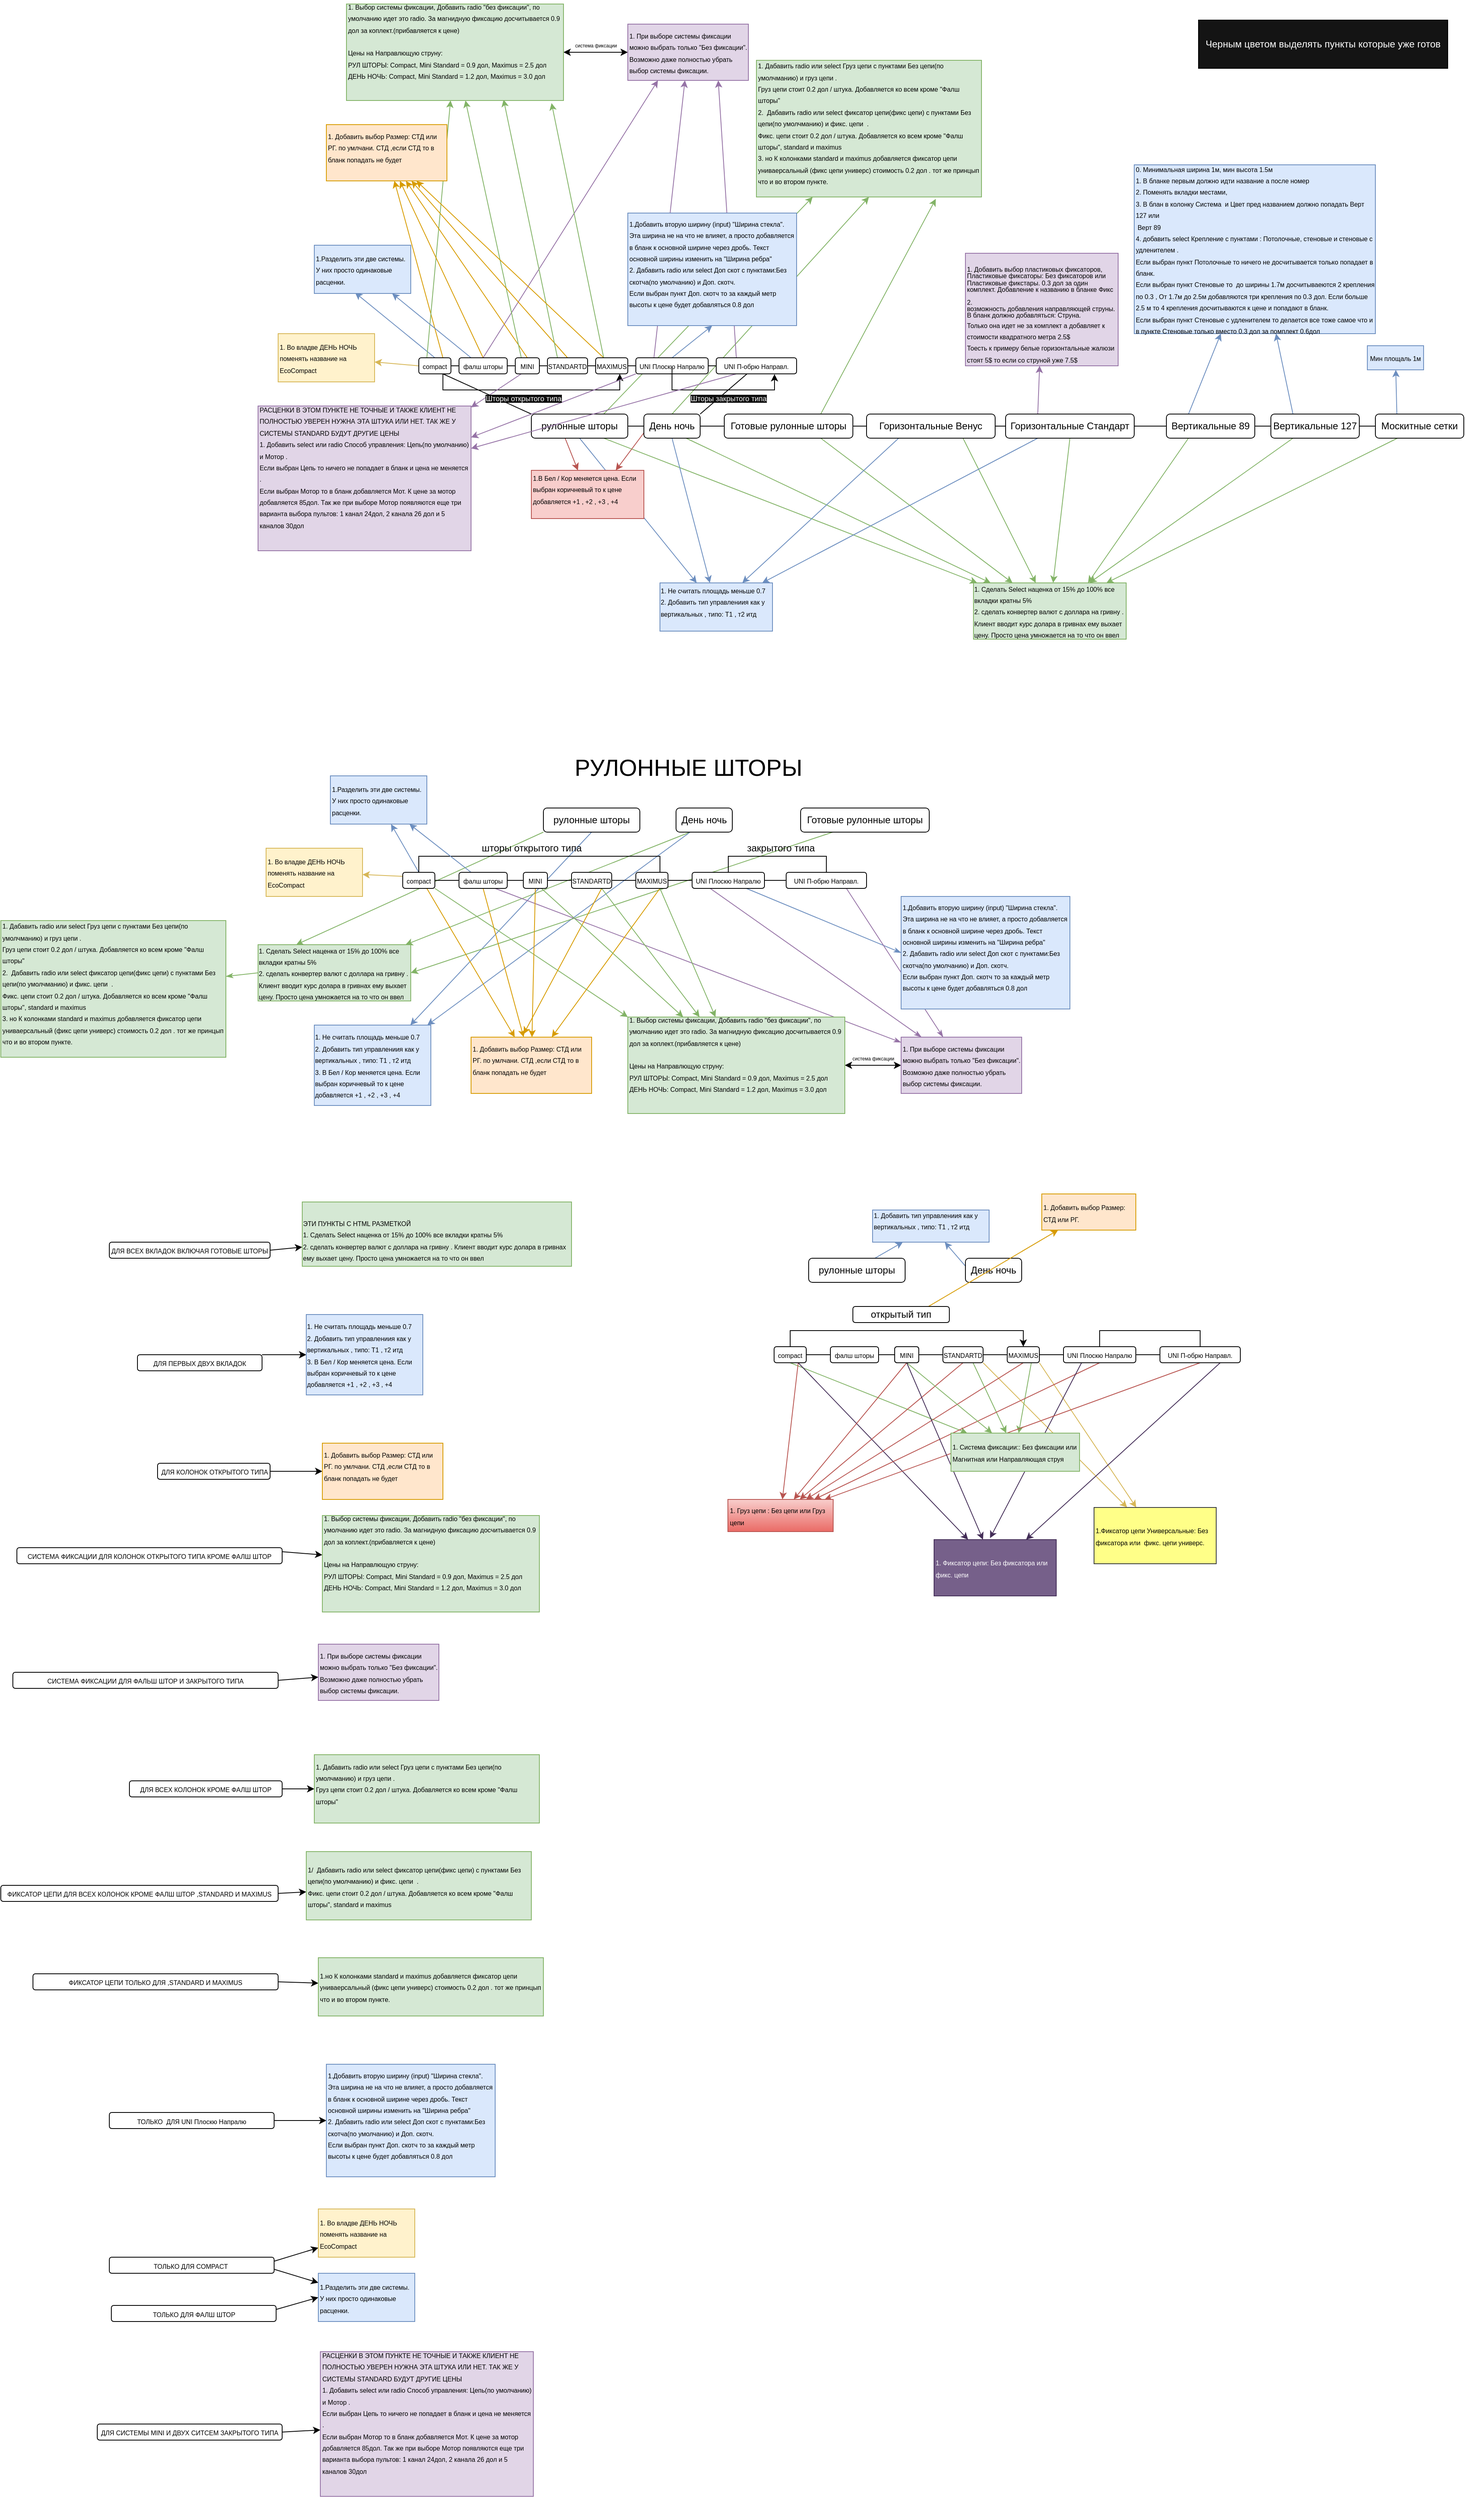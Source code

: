 <mxfile version="13.9.2" type="github"><diagram id="8R-O8yoFd45po1v08qaF" name="Страница 1"><mxGraphModel dx="1066" dy="555" grid="1" gridSize="10" guides="1" tooltips="1" connect="1" arrows="1" fold="1" page="1" pageScale="1" pageWidth="827" pageHeight="1169" math="0" shadow="0"><root><mxCell id="0"/><mxCell id="1" parent="0"/><mxCell id="i8wJTRRKYK57xuwCyLoE-1" style="edgeStyle=none;rounded=0;orthogonalLoop=1;jettySize=auto;html=1;exitX=1;exitY=0.5;exitDx=0;exitDy=0;entryX=0;entryY=0.5;entryDx=0;entryDy=0;endArrow=none;endFill=0;" edge="1" parent="1" source="i8wJTRRKYK57xuwCyLoE-7" target="i8wJTRRKYK57xuwCyLoE-14"><mxGeometry relative="1" as="geometry"/></mxCell><mxCell id="i8wJTRRKYK57xuwCyLoE-2" style="edgeStyle=none;rounded=0;orthogonalLoop=1;jettySize=auto;html=1;exitX=0;exitY=0;exitDx=0;exitDy=0;entryX=0.75;entryY=1;entryDx=0;entryDy=0;endArrow=none;endFill=0;" edge="1" parent="1" source="i8wJTRRKYK57xuwCyLoE-7" target="i8wJTRRKYK57xuwCyLoE-45"><mxGeometry relative="1" as="geometry"/></mxCell><mxCell id="i8wJTRRKYK57xuwCyLoE-3" style="edgeStyle=none;rounded=0;orthogonalLoop=1;jettySize=auto;html=1;exitX=0.5;exitY=1;exitDx=0;exitDy=0;endArrow=classic;endFill=1;fillColor=#dae8fc;strokeColor=#6c8ebf;" edge="1" parent="1" source="i8wJTRRKYK57xuwCyLoE-7" target="i8wJTRRKYK57xuwCyLoE-74"><mxGeometry relative="1" as="geometry"/></mxCell><mxCell id="i8wJTRRKYK57xuwCyLoE-4" style="edgeStyle=none;rounded=0;orthogonalLoop=1;jettySize=auto;html=1;exitX=0.75;exitY=1;exitDx=0;exitDy=0;endArrow=classic;endFill=1;fillColor=#d5e8d4;strokeColor=#82b366;" edge="1" parent="1" source="i8wJTRRKYK57xuwCyLoE-7" target="i8wJTRRKYK57xuwCyLoE-77"><mxGeometry relative="1" as="geometry"/></mxCell><mxCell id="i8wJTRRKYK57xuwCyLoE-5" style="edgeStyle=none;rounded=0;orthogonalLoop=1;jettySize=auto;html=1;exitX=0.25;exitY=0;exitDx=0;exitDy=0;endArrow=classic;endFill=1;fillColor=#f8cecc;strokeColor=#b85450;" edge="1" parent="1" source="i8wJTRRKYK57xuwCyLoE-7" target="i8wJTRRKYK57xuwCyLoE-80"><mxGeometry relative="1" as="geometry"/></mxCell><mxCell id="i8wJTRRKYK57xuwCyLoE-6" style="edgeStyle=none;rounded=0;orthogonalLoop=1;jettySize=auto;html=1;exitX=0.75;exitY=0;exitDx=0;exitDy=0;entryX=0.25;entryY=1;entryDx=0;entryDy=0;fillColor=#d5e8d4;strokeColor=#82b366;" edge="1" parent="1" source="i8wJTRRKYK57xuwCyLoE-7" target="i8wJTRRKYK57xuwCyLoE-89"><mxGeometry relative="1" as="geometry"/></mxCell><mxCell id="i8wJTRRKYK57xuwCyLoE-7" value="рулонные шторы" style="rounded=1;whiteSpace=wrap;html=1;" vertex="1" parent="1"><mxGeometry x="700" y="550" width="120" height="30" as="geometry"/></mxCell><mxCell id="i8wJTRRKYK57xuwCyLoE-8" style="edgeStyle=none;rounded=0;orthogonalLoop=1;jettySize=auto;html=1;exitX=1;exitY=0.5;exitDx=0;exitDy=0;entryX=0;entryY=0.5;entryDx=0;entryDy=0;endArrow=none;endFill=0;" edge="1" parent="1" source="i8wJTRRKYK57xuwCyLoE-14" target="i8wJTRRKYK57xuwCyLoE-18"><mxGeometry relative="1" as="geometry"/></mxCell><mxCell id="i8wJTRRKYK57xuwCyLoE-9" style="edgeStyle=none;rounded=0;orthogonalLoop=1;jettySize=auto;html=1;exitX=0.5;exitY=1;exitDx=0;exitDy=0;endArrow=classic;endFill=1;fillColor=#dae8fc;strokeColor=#6c8ebf;" edge="1" parent="1" source="i8wJTRRKYK57xuwCyLoE-14" target="i8wJTRRKYK57xuwCyLoE-74"><mxGeometry relative="1" as="geometry"/></mxCell><mxCell id="i8wJTRRKYK57xuwCyLoE-10" style="edgeStyle=none;rounded=0;orthogonalLoop=1;jettySize=auto;html=1;exitX=0.75;exitY=1;exitDx=0;exitDy=0;endArrow=classic;endFill=1;fillColor=#d5e8d4;strokeColor=#82b366;" edge="1" parent="1" source="i8wJTRRKYK57xuwCyLoE-14" target="i8wJTRRKYK57xuwCyLoE-77"><mxGeometry relative="1" as="geometry"/></mxCell><mxCell id="i8wJTRRKYK57xuwCyLoE-11" style="edgeStyle=none;rounded=0;orthogonalLoop=1;jettySize=auto;html=1;exitX=0.25;exitY=0;exitDx=0;exitDy=0;entryX=0.75;entryY=0;entryDx=0;entryDy=0;endArrow=classic;endFill=1;fillColor=#f8cecc;strokeColor=#b85450;" edge="1" parent="1" source="i8wJTRRKYK57xuwCyLoE-14" target="i8wJTRRKYK57xuwCyLoE-80"><mxGeometry relative="1" as="geometry"/></mxCell><mxCell id="i8wJTRRKYK57xuwCyLoE-12" style="edgeStyle=none;rounded=0;orthogonalLoop=1;jettySize=auto;html=1;exitX=1;exitY=0;exitDx=0;exitDy=0;endArrow=none;endFill=0;" edge="1" parent="1" source="i8wJTRRKYK57xuwCyLoE-14" target="i8wJTRRKYK57xuwCyLoE-69"><mxGeometry relative="1" as="geometry"/></mxCell><mxCell id="i8wJTRRKYK57xuwCyLoE-13" style="edgeStyle=none;rounded=0;orthogonalLoop=1;jettySize=auto;html=1;exitX=0.5;exitY=0;exitDx=0;exitDy=0;entryX=0.5;entryY=1;entryDx=0;entryDy=0;fillColor=#d5e8d4;strokeColor=#82b366;" edge="1" parent="1" source="i8wJTRRKYK57xuwCyLoE-14" target="i8wJTRRKYK57xuwCyLoE-89"><mxGeometry relative="1" as="geometry"/></mxCell><mxCell id="i8wJTRRKYK57xuwCyLoE-14" value="День ночь" style="rounded=1;whiteSpace=wrap;html=1;" vertex="1" parent="1"><mxGeometry x="840" y="550" width="70" height="30" as="geometry"/></mxCell><mxCell id="i8wJTRRKYK57xuwCyLoE-15" style="edgeStyle=none;rounded=0;orthogonalLoop=1;jettySize=auto;html=1;exitX=1;exitY=0.5;exitDx=0;exitDy=0;entryX=0;entryY=0.5;entryDx=0;entryDy=0;endArrow=none;endFill=0;" edge="1" parent="1" source="i8wJTRRKYK57xuwCyLoE-18" target="i8wJTRRKYK57xuwCyLoE-22"><mxGeometry relative="1" as="geometry"/></mxCell><mxCell id="i8wJTRRKYK57xuwCyLoE-16" style="edgeStyle=none;rounded=0;orthogonalLoop=1;jettySize=auto;html=1;exitX=0.75;exitY=1;exitDx=0;exitDy=0;endArrow=classic;endFill=1;fillColor=#d5e8d4;strokeColor=#82b366;" edge="1" parent="1" source="i8wJTRRKYK57xuwCyLoE-18" target="i8wJTRRKYK57xuwCyLoE-77"><mxGeometry relative="1" as="geometry"/></mxCell><mxCell id="i8wJTRRKYK57xuwCyLoE-17" style="edgeStyle=none;rounded=0;orthogonalLoop=1;jettySize=auto;html=1;exitX=0.75;exitY=0;exitDx=0;exitDy=0;entryX=0.797;entryY=1.014;entryDx=0;entryDy=0;entryPerimeter=0;fillColor=#d5e8d4;strokeColor=#82b366;" edge="1" parent="1" source="i8wJTRRKYK57xuwCyLoE-18" target="i8wJTRRKYK57xuwCyLoE-89"><mxGeometry relative="1" as="geometry"/></mxCell><mxCell id="i8wJTRRKYK57xuwCyLoE-18" value="Готовые рулонные шторы" style="rounded=1;whiteSpace=wrap;html=1;" vertex="1" parent="1"><mxGeometry x="940" y="550" width="160" height="30" as="geometry"/></mxCell><mxCell id="i8wJTRRKYK57xuwCyLoE-19" style="edgeStyle=none;rounded=0;orthogonalLoop=1;jettySize=auto;html=1;exitX=1;exitY=0.5;exitDx=0;exitDy=0;endArrow=none;endFill=0;" edge="1" parent="1" source="i8wJTRRKYK57xuwCyLoE-22" target="i8wJTRRKYK57xuwCyLoE-27"><mxGeometry relative="1" as="geometry"/></mxCell><mxCell id="i8wJTRRKYK57xuwCyLoE-20" style="edgeStyle=none;rounded=0;orthogonalLoop=1;jettySize=auto;html=1;exitX=0.25;exitY=1;exitDx=0;exitDy=0;endArrow=classic;endFill=1;fillColor=#dae8fc;strokeColor=#6c8ebf;" edge="1" parent="1" source="i8wJTRRKYK57xuwCyLoE-22" target="i8wJTRRKYK57xuwCyLoE-74"><mxGeometry relative="1" as="geometry"/></mxCell><mxCell id="i8wJTRRKYK57xuwCyLoE-21" style="edgeStyle=none;rounded=0;orthogonalLoop=1;jettySize=auto;html=1;exitX=0.75;exitY=1;exitDx=0;exitDy=0;endArrow=classic;endFill=1;fillColor=#d5e8d4;strokeColor=#82b366;" edge="1" parent="1" source="i8wJTRRKYK57xuwCyLoE-22" target="i8wJTRRKYK57xuwCyLoE-77"><mxGeometry relative="1" as="geometry"/></mxCell><mxCell id="i8wJTRRKYK57xuwCyLoE-22" value="Горизонтальные Венус" style="rounded=1;whiteSpace=wrap;html=1;" vertex="1" parent="1"><mxGeometry x="1117" y="550" width="160" height="30" as="geometry"/></mxCell><mxCell id="i8wJTRRKYK57xuwCyLoE-23" style="edgeStyle=none;rounded=0;orthogonalLoop=1;jettySize=auto;html=1;exitX=1;exitY=0.5;exitDx=0;exitDy=0;entryX=0;entryY=0.5;entryDx=0;entryDy=0;endArrow=none;endFill=0;" edge="1" parent="1" source="i8wJTRRKYK57xuwCyLoE-27" target="i8wJTRRKYK57xuwCyLoE-31"><mxGeometry relative="1" as="geometry"/></mxCell><mxCell id="i8wJTRRKYK57xuwCyLoE-24" style="edgeStyle=none;rounded=0;orthogonalLoop=1;jettySize=auto;html=1;exitX=0.25;exitY=1;exitDx=0;exitDy=0;endArrow=classic;endFill=1;fillColor=#dae8fc;strokeColor=#6c8ebf;" edge="1" parent="1" source="i8wJTRRKYK57xuwCyLoE-27" target="i8wJTRRKYK57xuwCyLoE-74"><mxGeometry relative="1" as="geometry"/></mxCell><mxCell id="i8wJTRRKYK57xuwCyLoE-25" style="edgeStyle=none;rounded=0;orthogonalLoop=1;jettySize=auto;html=1;exitX=0.5;exitY=1;exitDx=0;exitDy=0;endArrow=classic;endFill=1;fillColor=#d5e8d4;strokeColor=#82b366;" edge="1" parent="1" source="i8wJTRRKYK57xuwCyLoE-27" target="i8wJTRRKYK57xuwCyLoE-77"><mxGeometry relative="1" as="geometry"/></mxCell><mxCell id="i8wJTRRKYK57xuwCyLoE-26" style="edgeStyle=none;rounded=0;orthogonalLoop=1;jettySize=auto;html=1;exitX=0.25;exitY=0;exitDx=0;exitDy=0;fillColor=#e1d5e7;strokeColor=#9673a6;" edge="1" parent="1" source="i8wJTRRKYK57xuwCyLoE-27" target="i8wJTRRKYK57xuwCyLoE-92"><mxGeometry relative="1" as="geometry"/></mxCell><mxCell id="i8wJTRRKYK57xuwCyLoE-27" value="Горизонтальные Стандарт" style="rounded=1;whiteSpace=wrap;html=1;" vertex="1" parent="1"><mxGeometry x="1290" y="550" width="160" height="30" as="geometry"/></mxCell><mxCell id="i8wJTRRKYK57xuwCyLoE-28" style="edgeStyle=none;rounded=0;orthogonalLoop=1;jettySize=auto;html=1;exitX=1;exitY=0.5;exitDx=0;exitDy=0;endArrow=none;endFill=0;" edge="1" parent="1" source="i8wJTRRKYK57xuwCyLoE-31" target="i8wJTRRKYK57xuwCyLoE-35"><mxGeometry relative="1" as="geometry"/></mxCell><mxCell id="i8wJTRRKYK57xuwCyLoE-29" style="edgeStyle=none;rounded=0;orthogonalLoop=1;jettySize=auto;html=1;exitX=0.25;exitY=1;exitDx=0;exitDy=0;entryX=0.75;entryY=0;entryDx=0;entryDy=0;endArrow=classic;endFill=1;fillColor=#d5e8d4;strokeColor=#82b366;" edge="1" parent="1" source="i8wJTRRKYK57xuwCyLoE-31" target="i8wJTRRKYK57xuwCyLoE-77"><mxGeometry relative="1" as="geometry"/></mxCell><mxCell id="i8wJTRRKYK57xuwCyLoE-30" style="edgeStyle=none;rounded=0;orthogonalLoop=1;jettySize=auto;html=1;exitX=0.25;exitY=0;exitDx=0;exitDy=0;fillColor=#dae8fc;strokeColor=#6c8ebf;" edge="1" parent="1" source="i8wJTRRKYK57xuwCyLoE-31" target="i8wJTRRKYK57xuwCyLoE-88"><mxGeometry relative="1" as="geometry"/></mxCell><mxCell id="i8wJTRRKYK57xuwCyLoE-31" value="Вертикальные 89" style="rounded=1;whiteSpace=wrap;html=1;" vertex="1" parent="1"><mxGeometry x="1490" y="550" width="110" height="30" as="geometry"/></mxCell><mxCell id="i8wJTRRKYK57xuwCyLoE-32" style="edgeStyle=none;rounded=0;orthogonalLoop=1;jettySize=auto;html=1;exitX=1;exitY=0.5;exitDx=0;exitDy=0;entryX=0;entryY=0.5;entryDx=0;entryDy=0;endArrow=none;endFill=0;" edge="1" parent="1" source="i8wJTRRKYK57xuwCyLoE-35" target="i8wJTRRKYK57xuwCyLoE-38"><mxGeometry relative="1" as="geometry"/></mxCell><mxCell id="i8wJTRRKYK57xuwCyLoE-33" style="edgeStyle=none;rounded=0;orthogonalLoop=1;jettySize=auto;html=1;exitX=0.25;exitY=1;exitDx=0;exitDy=0;endArrow=classic;endFill=1;fillColor=#d5e8d4;strokeColor=#82b366;" edge="1" parent="1" source="i8wJTRRKYK57xuwCyLoE-35" target="i8wJTRRKYK57xuwCyLoE-77"><mxGeometry relative="1" as="geometry"/></mxCell><mxCell id="i8wJTRRKYK57xuwCyLoE-34" style="edgeStyle=none;rounded=0;orthogonalLoop=1;jettySize=auto;html=1;exitX=0.25;exitY=0;exitDx=0;exitDy=0;entryX=0.588;entryY=1;entryDx=0;entryDy=0;entryPerimeter=0;fillColor=#dae8fc;strokeColor=#6c8ebf;" edge="1" parent="1" source="i8wJTRRKYK57xuwCyLoE-35" target="i8wJTRRKYK57xuwCyLoE-88"><mxGeometry relative="1" as="geometry"/></mxCell><mxCell id="i8wJTRRKYK57xuwCyLoE-35" value="Вертикальные 127" style="rounded=1;whiteSpace=wrap;html=1;" vertex="1" parent="1"><mxGeometry x="1620" y="550" width="110" height="30" as="geometry"/></mxCell><mxCell id="i8wJTRRKYK57xuwCyLoE-36" style="edgeStyle=none;rounded=0;orthogonalLoop=1;jettySize=auto;html=1;exitX=0.25;exitY=1;exitDx=0;exitDy=0;endArrow=classic;endFill=1;fillColor=#dae8fc;strokeColor=#6c8ebf;" edge="1" parent="1" source="i8wJTRRKYK57xuwCyLoE-38" target="i8wJTRRKYK57xuwCyLoE-75"><mxGeometry relative="1" as="geometry"/></mxCell><mxCell id="i8wJTRRKYK57xuwCyLoE-37" style="edgeStyle=none;rounded=0;orthogonalLoop=1;jettySize=auto;html=1;exitX=0.25;exitY=1;exitDx=0;exitDy=0;endArrow=classic;endFill=1;fillColor=#d5e8d4;strokeColor=#82b366;" edge="1" parent="1" source="i8wJTRRKYK57xuwCyLoE-38" target="i8wJTRRKYK57xuwCyLoE-77"><mxGeometry relative="1" as="geometry"/></mxCell><mxCell id="i8wJTRRKYK57xuwCyLoE-38" value="Москитные сетки" style="rounded=1;whiteSpace=wrap;html=1;" vertex="1" parent="1"><mxGeometry x="1750" y="550" width="110" height="30" as="geometry"/></mxCell><mxCell id="i8wJTRRKYK57xuwCyLoE-39" style="edgeStyle=none;rounded=0;orthogonalLoop=1;jettySize=auto;html=1;exitX=1;exitY=0.5;exitDx=0;exitDy=0;entryX=0;entryY=0.5;entryDx=0;entryDy=0;endArrow=none;endFill=0;" edge="1" parent="1" source="i8wJTRRKYK57xuwCyLoE-45" target="i8wJTRRKYK57xuwCyLoE-50"><mxGeometry relative="1" as="geometry"/></mxCell><mxCell id="i8wJTRRKYK57xuwCyLoE-40" style="edgeStyle=none;rounded=0;orthogonalLoop=1;jettySize=auto;html=1;exitX=0.5;exitY=0;exitDx=0;exitDy=0;entryX=0.423;entryY=0.984;entryDx=0;entryDy=0;entryPerimeter=0;endArrow=classic;endFill=1;fillColor=#dae8fc;strokeColor=#6c8ebf;" edge="1" parent="1" source="i8wJTRRKYK57xuwCyLoE-45" target="i8wJTRRKYK57xuwCyLoE-76"><mxGeometry relative="1" as="geometry"/></mxCell><mxCell id="i8wJTRRKYK57xuwCyLoE-41" style="edgeStyle=none;rounded=0;orthogonalLoop=1;jettySize=auto;html=1;exitX=0.75;exitY=0;exitDx=0;exitDy=0;endArrow=classic;endFill=1;fillColor=#ffe6cc;strokeColor=#d79b00;" edge="1" parent="1" source="i8wJTRRKYK57xuwCyLoE-45" target="i8wJTRRKYK57xuwCyLoE-78"><mxGeometry relative="1" as="geometry"/></mxCell><mxCell id="i8wJTRRKYK57xuwCyLoE-42" style="edgeStyle=orthogonalEdgeStyle;rounded=0;orthogonalLoop=1;jettySize=auto;html=1;exitX=0.75;exitY=1;exitDx=0;exitDy=0;entryX=0.75;entryY=1;entryDx=0;entryDy=0;endArrow=classic;endFill=1;" edge="1" parent="1" source="i8wJTRRKYK57xuwCyLoE-45" target="i8wJTRRKYK57xuwCyLoE-73"><mxGeometry relative="1" as="geometry"/></mxCell><mxCell id="i8wJTRRKYK57xuwCyLoE-43" style="edgeStyle=none;rounded=0;orthogonalLoop=1;jettySize=auto;html=1;exitX=0.25;exitY=0;exitDx=0;exitDy=0;endArrow=classic;endFill=1;fillColor=#d5e8d4;strokeColor=#82b366;" edge="1" parent="1" source="i8wJTRRKYK57xuwCyLoE-45" target="i8wJTRRKYK57xuwCyLoE-84"><mxGeometry relative="1" as="geometry"/></mxCell><mxCell id="i8wJTRRKYK57xuwCyLoE-44" style="edgeStyle=none;rounded=0;orthogonalLoop=1;jettySize=auto;html=1;exitX=0;exitY=0.5;exitDx=0;exitDy=0;endArrow=classic;endFill=1;fillColor=#fff2cc;strokeColor=#d6b656;" edge="1" parent="1" source="i8wJTRRKYK57xuwCyLoE-45" target="i8wJTRRKYK57xuwCyLoE-86"><mxGeometry relative="1" as="geometry"/></mxCell><mxCell id="i8wJTRRKYK57xuwCyLoE-45" value="&lt;font style=&quot;font-size: 8px&quot;&gt;compact&lt;/font&gt;" style="rounded=1;whiteSpace=wrap;html=1;" vertex="1" parent="1"><mxGeometry x="560" y="480" width="40" height="20" as="geometry"/></mxCell><mxCell id="i8wJTRRKYK57xuwCyLoE-46" style="edgeStyle=none;rounded=0;orthogonalLoop=1;jettySize=auto;html=1;exitX=1;exitY=0.5;exitDx=0;exitDy=0;entryX=0;entryY=0.5;entryDx=0;entryDy=0;endArrow=none;endFill=0;" edge="1" parent="1" source="i8wJTRRKYK57xuwCyLoE-50" target="i8wJTRRKYK57xuwCyLoE-55"><mxGeometry relative="1" as="geometry"/></mxCell><mxCell id="i8wJTRRKYK57xuwCyLoE-47" style="edgeStyle=none;rounded=0;orthogonalLoop=1;jettySize=auto;html=1;exitX=0.25;exitY=0;exitDx=0;exitDy=0;endArrow=classic;endFill=1;fillColor=#dae8fc;strokeColor=#6c8ebf;" edge="1" parent="1" source="i8wJTRRKYK57xuwCyLoE-50" target="i8wJTRRKYK57xuwCyLoE-76"><mxGeometry relative="1" as="geometry"/></mxCell><mxCell id="i8wJTRRKYK57xuwCyLoE-48" style="edgeStyle=none;rounded=0;orthogonalLoop=1;jettySize=auto;html=1;exitX=0.5;exitY=0;exitDx=0;exitDy=0;endArrow=classic;endFill=1;fillColor=#ffe6cc;strokeColor=#d79b00;" edge="1" parent="1" source="i8wJTRRKYK57xuwCyLoE-50" target="i8wJTRRKYK57xuwCyLoE-78"><mxGeometry relative="1" as="geometry"/></mxCell><mxCell id="i8wJTRRKYK57xuwCyLoE-49" style="edgeStyle=none;rounded=0;orthogonalLoop=1;jettySize=auto;html=1;exitX=0.5;exitY=0;exitDx=0;exitDy=0;entryX=0.25;entryY=1;entryDx=0;entryDy=0;endArrow=classic;endFill=1;fillColor=#e1d5e7;strokeColor=#9673a6;" edge="1" parent="1" source="i8wJTRRKYK57xuwCyLoE-50" target="i8wJTRRKYK57xuwCyLoE-85"><mxGeometry relative="1" as="geometry"/></mxCell><mxCell id="i8wJTRRKYK57xuwCyLoE-50" value="&lt;font style=&quot;font-size: 8px&quot;&gt;фалш шторы&lt;/font&gt;" style="rounded=1;whiteSpace=wrap;html=1;" vertex="1" parent="1"><mxGeometry x="610" y="480" width="60" height="20" as="geometry"/></mxCell><mxCell id="i8wJTRRKYK57xuwCyLoE-51" style="edgeStyle=none;rounded=0;orthogonalLoop=1;jettySize=auto;html=1;exitX=1;exitY=0.5;exitDx=0;exitDy=0;entryX=0;entryY=0.5;entryDx=0;entryDy=0;endArrow=none;endFill=0;" edge="1" parent="1" source="i8wJTRRKYK57xuwCyLoE-55" target="i8wJTRRKYK57xuwCyLoE-59"><mxGeometry relative="1" as="geometry"/></mxCell><mxCell id="i8wJTRRKYK57xuwCyLoE-52" style="edgeStyle=none;rounded=0;orthogonalLoop=1;jettySize=auto;html=1;exitX=0.5;exitY=0;exitDx=0;exitDy=0;endArrow=classic;endFill=1;fillColor=#ffe6cc;strokeColor=#d79b00;" edge="1" parent="1" source="i8wJTRRKYK57xuwCyLoE-55" target="i8wJTRRKYK57xuwCyLoE-78"><mxGeometry relative="1" as="geometry"/></mxCell><mxCell id="i8wJTRRKYK57xuwCyLoE-53" style="edgeStyle=none;rounded=0;orthogonalLoop=1;jettySize=auto;html=1;exitX=0.25;exitY=0;exitDx=0;exitDy=0;endArrow=classic;endFill=1;fillColor=#d5e8d4;strokeColor=#82b366;" edge="1" parent="1" source="i8wJTRRKYK57xuwCyLoE-55" target="i8wJTRRKYK57xuwCyLoE-84"><mxGeometry relative="1" as="geometry"/></mxCell><mxCell id="i8wJTRRKYK57xuwCyLoE-54" style="edgeStyle=none;rounded=0;orthogonalLoop=1;jettySize=auto;html=1;exitX=0.25;exitY=1;exitDx=0;exitDy=0;fillColor=#e1d5e7;strokeColor=#9673a6;" edge="1" parent="1" source="i8wJTRRKYK57xuwCyLoE-55" target="i8wJTRRKYK57xuwCyLoE-90"><mxGeometry relative="1" as="geometry"/></mxCell><mxCell id="i8wJTRRKYK57xuwCyLoE-55" value="&lt;font style=&quot;font-size: 8px&quot;&gt;MINI&lt;/font&gt;" style="rounded=1;whiteSpace=wrap;html=1;" vertex="1" parent="1"><mxGeometry x="680" y="480" width="30" height="20" as="geometry"/></mxCell><mxCell id="i8wJTRRKYK57xuwCyLoE-56" style="edgeStyle=none;rounded=0;orthogonalLoop=1;jettySize=auto;html=1;exitX=1;exitY=0.5;exitDx=0;exitDy=0;entryX=0;entryY=0.5;entryDx=0;entryDy=0;endArrow=none;endFill=0;" edge="1" parent="1" source="i8wJTRRKYK57xuwCyLoE-59" target="i8wJTRRKYK57xuwCyLoE-73"><mxGeometry relative="1" as="geometry"/></mxCell><mxCell id="i8wJTRRKYK57xuwCyLoE-57" style="edgeStyle=none;rounded=0;orthogonalLoop=1;jettySize=auto;html=1;exitX=0.5;exitY=0;exitDx=0;exitDy=0;endArrow=classic;endFill=1;fillColor=#ffe6cc;strokeColor=#d79b00;" edge="1" parent="1" source="i8wJTRRKYK57xuwCyLoE-59" target="i8wJTRRKYK57xuwCyLoE-78"><mxGeometry relative="1" as="geometry"/></mxCell><mxCell id="i8wJTRRKYK57xuwCyLoE-58" style="edgeStyle=none;rounded=0;orthogonalLoop=1;jettySize=auto;html=1;exitX=0.25;exitY=0;exitDx=0;exitDy=0;entryX=0.724;entryY=0.991;entryDx=0;entryDy=0;entryPerimeter=0;endArrow=classic;endFill=1;fillColor=#d5e8d4;strokeColor=#82b366;" edge="1" parent="1" source="i8wJTRRKYK57xuwCyLoE-59" target="i8wJTRRKYK57xuwCyLoE-84"><mxGeometry relative="1" as="geometry"/></mxCell><mxCell id="i8wJTRRKYK57xuwCyLoE-59" value="&lt;font style=&quot;font-size: 8px&quot;&gt;STANDARTD&lt;/font&gt;" style="rounded=1;whiteSpace=wrap;html=1;" vertex="1" parent="1"><mxGeometry x="720" y="480" width="50" height="20" as="geometry"/></mxCell><mxCell id="i8wJTRRKYK57xuwCyLoE-60" style="edgeStyle=none;rounded=0;orthogonalLoop=1;jettySize=auto;html=1;endArrow=none;endFill=0;" edge="1" parent="1" source="i8wJTRRKYK57xuwCyLoE-65" target="i8wJTRRKYK57xuwCyLoE-73"><mxGeometry relative="1" as="geometry"/></mxCell><mxCell id="i8wJTRRKYK57xuwCyLoE-61" style="edgeStyle=none;rounded=0;orthogonalLoop=1;jettySize=auto;html=1;exitX=0.5;exitY=0;exitDx=0;exitDy=0;entryX=0.5;entryY=1;entryDx=0;entryDy=0;endArrow=classic;endFill=1;fillColor=#dae8fc;strokeColor=#6c8ebf;" edge="1" parent="1" source="i8wJTRRKYK57xuwCyLoE-65" target="i8wJTRRKYK57xuwCyLoE-79"><mxGeometry relative="1" as="geometry"/></mxCell><mxCell id="i8wJTRRKYK57xuwCyLoE-62" style="edgeStyle=orthogonalEdgeStyle;rounded=0;orthogonalLoop=1;jettySize=auto;html=1;exitX=0.5;exitY=1;exitDx=0;exitDy=0;entryX=0.725;entryY=1.017;entryDx=0;entryDy=0;entryPerimeter=0;endArrow=classic;endFill=1;" edge="1" parent="1" source="i8wJTRRKYK57xuwCyLoE-65" target="i8wJTRRKYK57xuwCyLoE-69"><mxGeometry relative="1" as="geometry"/></mxCell><mxCell id="i8wJTRRKYK57xuwCyLoE-63" style="edgeStyle=none;rounded=0;orthogonalLoop=1;jettySize=auto;html=1;exitX=0.25;exitY=0;exitDx=0;exitDy=0;endArrow=classic;endFill=1;fillColor=#e1d5e7;strokeColor=#9673a6;" edge="1" parent="1" source="i8wJTRRKYK57xuwCyLoE-65" target="i8wJTRRKYK57xuwCyLoE-85"><mxGeometry relative="1" as="geometry"/></mxCell><mxCell id="i8wJTRRKYK57xuwCyLoE-64" style="edgeStyle=none;rounded=0;orthogonalLoop=1;jettySize=auto;html=1;exitX=0;exitY=1;exitDx=0;exitDy=0;fillColor=#e1d5e7;strokeColor=#9673a6;" edge="1" parent="1" source="i8wJTRRKYK57xuwCyLoE-65" target="i8wJTRRKYK57xuwCyLoE-90"><mxGeometry relative="1" as="geometry"/></mxCell><mxCell id="i8wJTRRKYK57xuwCyLoE-65" value="&lt;font style=&quot;font-size: 8px&quot;&gt;UNI Плоскю Напралю&lt;/font&gt;" style="rounded=1;whiteSpace=wrap;html=1;" vertex="1" parent="1"><mxGeometry x="830" y="480" width="90" height="20" as="geometry"/></mxCell><mxCell id="i8wJTRRKYK57xuwCyLoE-66" style="edgeStyle=none;rounded=0;orthogonalLoop=1;jettySize=auto;html=1;entryX=1;entryY=0.5;entryDx=0;entryDy=0;endArrow=none;endFill=0;" edge="1" parent="1" source="i8wJTRRKYK57xuwCyLoE-69" target="i8wJTRRKYK57xuwCyLoE-65"><mxGeometry relative="1" as="geometry"/></mxCell><mxCell id="i8wJTRRKYK57xuwCyLoE-67" style="edgeStyle=none;rounded=0;orthogonalLoop=1;jettySize=auto;html=1;exitX=0.25;exitY=0;exitDx=0;exitDy=0;entryX=0.75;entryY=1;entryDx=0;entryDy=0;endArrow=classic;endFill=1;fillColor=#e1d5e7;strokeColor=#9673a6;" edge="1" parent="1" source="i8wJTRRKYK57xuwCyLoE-69" target="i8wJTRRKYK57xuwCyLoE-85"><mxGeometry relative="1" as="geometry"/></mxCell><mxCell id="i8wJTRRKYK57xuwCyLoE-68" style="edgeStyle=none;rounded=0;orthogonalLoop=1;jettySize=auto;html=1;exitX=0.25;exitY=1;exitDx=0;exitDy=0;fillColor=#e1d5e7;strokeColor=#9673a6;" edge="1" parent="1" source="i8wJTRRKYK57xuwCyLoE-69" target="i8wJTRRKYK57xuwCyLoE-90"><mxGeometry relative="1" as="geometry"/></mxCell><mxCell id="i8wJTRRKYK57xuwCyLoE-69" value="&lt;font style=&quot;font-size: 8px&quot;&gt;UNI П-обрю Направл.&lt;/font&gt;" style="rounded=1;whiteSpace=wrap;html=1;" vertex="1" parent="1"><mxGeometry x="930" y="480" width="100" height="20" as="geometry"/></mxCell><mxCell id="i8wJTRRKYK57xuwCyLoE-70" style="edgeStyle=none;rounded=0;orthogonalLoop=1;jettySize=auto;html=1;exitX=0.5;exitY=1;exitDx=0;exitDy=0;entryX=0.501;entryY=0.667;entryDx=0;entryDy=0;entryPerimeter=0;endArrow=none;endFill=0;" edge="1" parent="1" source="i8wJTRRKYK57xuwCyLoE-65" target="i8wJTRRKYK57xuwCyLoE-65"><mxGeometry relative="1" as="geometry"/></mxCell><mxCell id="i8wJTRRKYK57xuwCyLoE-71" style="edgeStyle=none;rounded=0;orthogonalLoop=1;jettySize=auto;html=1;exitX=0.25;exitY=0;exitDx=0;exitDy=0;endArrow=classic;endFill=1;fillColor=#ffe6cc;strokeColor=#d79b00;" edge="1" parent="1" source="i8wJTRRKYK57xuwCyLoE-73" target="i8wJTRRKYK57xuwCyLoE-78"><mxGeometry relative="1" as="geometry"/></mxCell><mxCell id="i8wJTRRKYK57xuwCyLoE-72" style="edgeStyle=none;rounded=0;orthogonalLoop=1;jettySize=auto;html=1;exitX=0.25;exitY=0;exitDx=0;exitDy=0;entryX=0.945;entryY=1.027;entryDx=0;entryDy=0;entryPerimeter=0;endArrow=classic;endFill=1;fillColor=#d5e8d4;strokeColor=#82b366;" edge="1" parent="1" source="i8wJTRRKYK57xuwCyLoE-73" target="i8wJTRRKYK57xuwCyLoE-84"><mxGeometry relative="1" as="geometry"/></mxCell><mxCell id="i8wJTRRKYK57xuwCyLoE-73" value="&lt;font style=&quot;font-size: 8px&quot;&gt;MAXIMUS&lt;/font&gt;" style="rounded=1;whiteSpace=wrap;html=1;" vertex="1" parent="1"><mxGeometry x="780" y="480" width="40" height="20" as="geometry"/></mxCell><mxCell id="i8wJTRRKYK57xuwCyLoE-74" value="&lt;div style=&quot;text-align: left&quot;&gt;&lt;span style=&quot;font-size: 8px&quot;&gt;1. Не считать площадь меньше 0.7&amp;nbsp;&lt;/span&gt;&lt;/div&gt;&lt;div style=&quot;text-align: left&quot;&gt;&lt;span style=&quot;font-size: 8px&quot;&gt;2. Добавить тип управлениия как у вертикальных , типо: Т1 , т2 итд&lt;/span&gt;&lt;/div&gt;&lt;div style=&quot;text-align: left&quot;&gt;&lt;span style=&quot;font-size: 8px&quot;&gt;&lt;br&gt;&lt;/span&gt;&lt;/div&gt;" style="whiteSpace=wrap;html=1;fillColor=#dae8fc;strokeColor=#6c8ebf;" vertex="1" parent="1"><mxGeometry x="860" y="760" width="140" height="60" as="geometry"/></mxCell><mxCell id="i8wJTRRKYK57xuwCyLoE-75" value="&lt;span style=&quot;font-size: 8px ; line-height: 80%&quot;&gt;Мин площаль 1м&lt;/span&gt;" style="whiteSpace=wrap;html=1;fillColor=#dae8fc;strokeColor=#6c8ebf;" vertex="1" parent="1"><mxGeometry x="1740" y="465" width="70" height="30" as="geometry"/></mxCell><mxCell id="i8wJTRRKYK57xuwCyLoE-76" value="&lt;span style=&quot;font-size: 8px&quot;&gt;1.Разделить эти две системы. У них просто одинаковые расценки.&lt;/span&gt;" style="whiteSpace=wrap;html=1;align=left;fillColor=#dae8fc;strokeColor=#6c8ebf;" vertex="1" parent="1"><mxGeometry x="430" y="340" width="120" height="60" as="geometry"/></mxCell><mxCell id="i8wJTRRKYK57xuwCyLoE-77" value="&lt;div style=&quot;text-align: left&quot;&gt;&lt;span style=&quot;font-size: 8px&quot;&gt;1. Сделать Select наценка от 15% до 100% все вкладки кратны 5%&lt;/span&gt;&lt;/div&gt;&lt;div style=&quot;text-align: left&quot;&gt;&lt;span style=&quot;font-size: 8px&quot;&gt;2. сделать конвертер валют с доллара на гривну . Клиент вводит курс долара в гривнах ему выхает цену. Просто цена умножается на то что он ввел&lt;/span&gt;&lt;/div&gt;" style="whiteSpace=wrap;html=1;fillColor=#d5e8d4;strokeColor=#82b366;" vertex="1" parent="1"><mxGeometry x="1250" y="760" width="190" height="70" as="geometry"/></mxCell><mxCell id="i8wJTRRKYK57xuwCyLoE-78" value="&lt;font style=&quot;line-height: 60% ; font-size: 8px&quot;&gt;1. Добавить выбор Размер: СТД или РГ. по умлчани. СТД ,если СТД то в бланк попадать не будет&lt;br&gt;&lt;br&gt;&lt;/font&gt;" style="whiteSpace=wrap;html=1;fillColor=#ffe6cc;strokeColor=#d79b00;align=left;" vertex="1" parent="1"><mxGeometry x="445" y="190" width="150" height="70" as="geometry"/></mxCell><mxCell id="i8wJTRRKYK57xuwCyLoE-79" value="&lt;font style=&quot;line-height: 60% ; font-size: 8px&quot;&gt;1.Добавить вторую ширину (input) &quot;Ширина стекла&quot;. Эта ширина не на что не влияет, а просто добавляется в бланк к основной ширине через дробь. Текст основной ширины изменить на &quot;Ширина ребра&quot;&lt;br&gt;2. Дабавить radio или select Доп скот с пунктами:Без скотча(по умолчанию) и Доп. скотч.&lt;br&gt;Если выбран пункт Доп. скотч то за каждый метр высоты к цене будет добавляться 0.8 дол&lt;br&gt;&lt;br&gt;&lt;/font&gt;" style="whiteSpace=wrap;html=1;fillColor=#dae8fc;strokeColor=#6c8ebf;align=left;" vertex="1" parent="1"><mxGeometry x="820" y="300" width="210" height="140" as="geometry"/></mxCell><mxCell id="i8wJTRRKYK57xuwCyLoE-80" value="&lt;font style=&quot;font-size: 8px ; line-height: 80%&quot;&gt;1.В Бел / Кор меняется цена. Если выбран коричневый то к цене добавляется +1 , +2 , +3 , +4&lt;br&gt;&lt;br&gt;&lt;/font&gt;" style="whiteSpace=wrap;html=1;fillColor=#f8cecc;strokeColor=#b85450;align=left;" vertex="1" parent="1"><mxGeometry x="700" y="620" width="140" height="60" as="geometry"/></mxCell><mxCell id="i8wJTRRKYK57xuwCyLoE-81" value="&lt;font style=&quot;font-size: 9px ; background-color: rgb(13 , 13 , 13)&quot; color=&quot;#ffffff&quot;&gt;Шторы открытого типа&lt;/font&gt;" style="text;html=1;align=center;verticalAlign=middle;resizable=0;points=[];autosize=1;" vertex="1" parent="1"><mxGeometry x="635" y="520" width="110" height="20" as="geometry"/></mxCell><mxCell id="i8wJTRRKYK57xuwCyLoE-82" value="&lt;font style=&quot;background-color: rgb(15 , 15 , 15) ; font-size: 9px&quot; color=&quot;#f7f7f7&quot;&gt;Шторы закрытого типа&lt;/font&gt;" style="text;html=1;align=center;verticalAlign=middle;resizable=0;points=[];autosize=1;" vertex="1" parent="1"><mxGeometry x="890" y="520" width="110" height="20" as="geometry"/></mxCell><mxCell id="i8wJTRRKYK57xuwCyLoE-83" style="edgeStyle=none;rounded=0;orthogonalLoop=1;jettySize=auto;html=1;exitX=1;exitY=0.5;exitDx=0;exitDy=0;entryX=0;entryY=0.5;entryDx=0;entryDy=0;endArrow=classic;endFill=1;startArrow=classic;startFill=1;" edge="1" parent="1" source="i8wJTRRKYK57xuwCyLoE-84" target="i8wJTRRKYK57xuwCyLoE-85"><mxGeometry relative="1" as="geometry"/></mxCell><mxCell id="i8wJTRRKYK57xuwCyLoE-84" value="&lt;font style=&quot;line-height: 60% ; font-size: 8px&quot;&gt;1. Выбор системы фиксации, Добавить radio &quot;без фиксации&quot;, по умолчанию идет это radio. За магнидную фиксацию досчитывается 0.9 дол за коплект.(прибавляется к цене)&lt;br&gt;&lt;br&gt;Цены на Направлющую струну:&lt;br&gt;РУЛ ШТОРЫ: Compact, Mini Standard = 0.9 дол, Maximus = 2.5 дол&lt;br&gt;ДЕНЬ НОЧЬ: Compact, Mini Standard = 1.2 дол, Maximus = 3.0 дол&lt;br&gt;&lt;br&gt;&lt;br&gt;&lt;/font&gt;" style="whiteSpace=wrap;html=1;fillColor=#d5e8d4;strokeColor=#82b366;align=left;" vertex="1" parent="1"><mxGeometry x="470" y="40" width="270" height="120" as="geometry"/></mxCell><mxCell id="i8wJTRRKYK57xuwCyLoE-85" value="&lt;font style=&quot;line-height: 60% ; font-size: 8px&quot;&gt;1. При выборе системы фиксации можно выбрать только &quot;Без фиксации&quot;.&lt;br&gt;Возможно даже полностью убрать выбор системы фиксации.&lt;br&gt;&lt;/font&gt;" style="whiteSpace=wrap;html=1;fillColor=#e1d5e7;strokeColor=#9673a6;align=left;" vertex="1" parent="1"><mxGeometry x="820" y="65" width="150" height="70" as="geometry"/></mxCell><mxCell id="i8wJTRRKYK57xuwCyLoE-86" value="&lt;span style=&quot;font-size: 8px&quot;&gt;1. Во владве ДЕНЬ НОЧЬ&amp;nbsp; поменять название на EcoCompact&lt;/span&gt;" style="whiteSpace=wrap;html=1;align=left;fillColor=#fff2cc;strokeColor=#d6b656;" vertex="1" parent="1"><mxGeometry x="385" y="450" width="120" height="60" as="geometry"/></mxCell><mxCell id="i8wJTRRKYK57xuwCyLoE-87" value="&lt;font style=&quot;font-size: 6px&quot;&gt;система фиксации&lt;/font&gt;" style="text;html=1;align=center;verticalAlign=middle;resizable=0;points=[];autosize=1;" vertex="1" parent="1"><mxGeometry x="745" y="80" width="70" height="20" as="geometry"/></mxCell><mxCell id="i8wJTRRKYK57xuwCyLoE-88" value="&lt;span style=&quot;font-size: 8px&quot;&gt;0&lt;/span&gt;&lt;span style=&quot;font-size: 8px&quot;&gt;. Минимальная ширина 1м, мин высота 1.5м&lt;/span&gt;&lt;span style=&quot;font-size: 8px&quot;&gt;&lt;br&gt;1. В бланке первым должно идти название а после номер&lt;br&gt;2. Поменять вкладки местами,&lt;br&gt;3. В блан в колонку Система&amp;nbsp; и Цвет пред названием должно попадать&amp;nbsp;&lt;/span&gt;&lt;span style=&quot;font-size: 8px&quot;&gt;Верт 127 или&amp;nbsp;&lt;/span&gt;&lt;span style=&quot;font-size: 8px&quot;&gt;&lt;br&gt;&amp;nbsp;Верт 89&lt;br&gt;4. добавить select Крепление с пунктами : Потолочные, стеновые и стеновые с удленителем .&lt;br&gt;Если выбран пункт Потолочные то ничего не досчитывается только попадает в бланк.&lt;br&gt;Если выбран пункт Стеновые то&amp;nbsp; до ширины 1.7м досчитываеются 2 крепления по 0.3 , От 1.7м до 2.5м добавляются три крепления по 0.3 дол. Если больше 2.5 м то 4 крепления досчитываются к цене и попадают в бланк.&lt;br&gt;Если выбран пункт Стеновые с удленителем то делается все тоже самое что и в пункте Стеновые только вместо 0.3 дол за помплект 0.6дол&lt;br&gt;&lt;/span&gt;" style="whiteSpace=wrap;html=1;fillColor=#dae8fc;strokeColor=#6c8ebf;align=left;" vertex="1" parent="1"><mxGeometry x="1450" y="240" width="300" height="210" as="geometry"/></mxCell><mxCell id="i8wJTRRKYK57xuwCyLoE-89" value="&lt;font style=&quot;font-size: 8px ; line-height: 80%&quot;&gt;1. Дабавить radio или select Груз цепи с пунктами Без цепи(по умолчманию) и груз цепи .&lt;br&gt;Груз цепи стоит 0.2 дол / штука. Добавляется ко всем кроме &quot;Фалш шторы&quot;&lt;br&gt;2.&amp;nbsp; Дабавить radio или select фиксатор цепи(фикс цепи) с пунктами Без цепи(по умолчманию) и фикс. цепи&amp;nbsp; .&lt;br&gt;Фикс. цепи стоит 0.2 дол / штука. Добавляется ко всем кроме &quot;Фалш шторы&quot;, standard и maximus &lt;br&gt;3. но К колонками&amp;nbsp;standard и maximus добавляется фиксатор цепи униваерсальный (фикс цепи универс) стоимость 0.2 дол . тот же принцып что и во втором пункте.&lt;br&gt;&lt;br&gt;&lt;/font&gt;" style="whiteSpace=wrap;html=1;fillColor=#d5e8d4;strokeColor=#82b366;align=left;" vertex="1" parent="1"><mxGeometry x="980" y="110" width="280" height="170" as="geometry"/></mxCell><mxCell id="i8wJTRRKYK57xuwCyLoE-90" value="&lt;font style=&quot;line-height: 60% ; font-size: 8px&quot;&gt;РАСЦЕНКИ В ЭТОМ ПУНКТЕ НЕ ТОЧНЫЕ И ТАКЖЕ КЛИЕНТ НЕ ПОЛНОСТЬЮ УВЕРЕН НУЖНА ЭТА ШТУКА ИЛИ НЕТ. ТАК ЖЕ У СИСТЕМЫ STANDARD БУДУТ ДРУГИЕ ЦЕНЫ&lt;br&gt;1. Добавить select или radio Способ управления: Цепь(по умолчанию) и Мотор .&lt;br&gt;Если выбран Цепь то ничего не попадает в бланк и цена не меняется .&amp;nbsp;&lt;br&gt;Если выбран Мотор то в бланк добавляется Мот. К цене за мотор добавляется 85дол. Так же при выборе Мотор появляются еще три варианта выбора пультов: 1 канал 24дол, 2 канала 26 дол и 5 каналов 30дол&amp;nbsp;&lt;br&gt;&lt;br&gt;&lt;br&gt;&lt;/font&gt;" style="whiteSpace=wrap;html=1;fillColor=#e1d5e7;strokeColor=#9673a6;align=left;" vertex="1" parent="1"><mxGeometry x="360" y="540" width="265" height="180" as="geometry"/></mxCell><mxCell id="i8wJTRRKYK57xuwCyLoE-91" value="&lt;font color=&quot;#ffffff&quot;&gt;Черным цветом выделять пункты которые уже готов&lt;/font&gt;" style="whiteSpace=wrap;html=1;fillColor=#141414;" vertex="1" parent="1"><mxGeometry x="1530" y="60" width="310" height="60" as="geometry"/></mxCell><mxCell id="i8wJTRRKYK57xuwCyLoE-92" value="&lt;font style=&quot;line-height: 60%&quot;&gt;&lt;span style=&quot;font-size: 8px&quot;&gt;&lt;br&gt;&lt;/span&gt;&lt;div&gt;&lt;span style=&quot;font-size: 8px&quot;&gt;1. Добавить выбор пластиковых фиксаторов, Пластиковые фиксаторы: Без фиксаторов или Пластиковые фикстары. 0.3 дол за один комплект. Добавление к названию в бланке Фикс&lt;/span&gt;&lt;/div&gt;&lt;div&gt;&lt;span style=&quot;font-size: 8px&quot;&gt;&lt;br&gt;&lt;/span&gt;&lt;/div&gt;&lt;div&gt;&lt;span style=&quot;font-size: 8px&quot;&gt;2.&lt;/span&gt;&lt;/div&gt;&lt;div&gt;&lt;span style=&quot;font-size: 8px&quot;&gt;&lt;span&gt;возможность добавления направляющей струны. В бланк должно добавляться: Струна.&lt;/span&gt;&lt;br&gt;&lt;/span&gt;&lt;/div&gt;&lt;/font&gt;&lt;div&gt;&lt;span style=&quot;font-size: 8px&quot;&gt;Только она идет не за комплект а добавляет к стоимости квадратного метра 2.5$&lt;/span&gt;&lt;/div&gt;&lt;div&gt;&lt;span style=&quot;font-size: 8px&quot;&gt;Тоесть к примеру белые горизонтальные жалюзи стоят 5$ то если со струной уже 7.5$&lt;/span&gt;&lt;/div&gt;" style="whiteSpace=wrap;html=1;fillColor=#e1d5e7;strokeColor=#9673a6;align=left;" vertex="1" parent="1"><mxGeometry x="1240" y="350" width="190" height="140" as="geometry"/></mxCell><mxCell id="i8wJTRRKYK57xuwCyLoE-93" style="edgeStyle=none;rounded=0;orthogonalLoop=1;jettySize=auto;html=1;exitX=0;exitY=1;exitDx=0;exitDy=0;entryX=0.25;entryY=0;entryDx=0;entryDy=0;fillColor=#d5e8d4;strokeColor=#82b366;" edge="1" parent="1" source="i8wJTRRKYK57xuwCyLoE-95" target="i8wJTRRKYK57xuwCyLoE-131"><mxGeometry relative="1" as="geometry"/></mxCell><mxCell id="i8wJTRRKYK57xuwCyLoE-94" style="edgeStyle=none;rounded=0;orthogonalLoop=1;jettySize=auto;html=1;exitX=0.5;exitY=1;exitDx=0;exitDy=0;fillColor=#dae8fc;strokeColor=#6c8ebf;" edge="1" parent="1" source="i8wJTRRKYK57xuwCyLoE-95" target="i8wJTRRKYK57xuwCyLoE-132"><mxGeometry relative="1" as="geometry"/></mxCell><mxCell id="i8wJTRRKYK57xuwCyLoE-95" value="рулонные шторы" style="rounded=1;whiteSpace=wrap;html=1;" vertex="1" parent="1"><mxGeometry x="715" y="1040" width="120" height="30" as="geometry"/></mxCell><mxCell id="i8wJTRRKYK57xuwCyLoE-96" style="edgeStyle=none;rounded=0;orthogonalLoop=1;jettySize=auto;html=1;exitX=0.25;exitY=1;exitDx=0;exitDy=0;fillColor=#d5e8d4;strokeColor=#82b366;" edge="1" parent="1" source="i8wJTRRKYK57xuwCyLoE-98" target="i8wJTRRKYK57xuwCyLoE-131"><mxGeometry relative="1" as="geometry"/></mxCell><mxCell id="i8wJTRRKYK57xuwCyLoE-97" style="edgeStyle=none;rounded=0;orthogonalLoop=1;jettySize=auto;html=1;exitX=0.25;exitY=1;exitDx=0;exitDy=0;fillColor=#dae8fc;strokeColor=#6c8ebf;" edge="1" parent="1" source="i8wJTRRKYK57xuwCyLoE-98" target="i8wJTRRKYK57xuwCyLoE-132"><mxGeometry relative="1" as="geometry"/></mxCell><mxCell id="i8wJTRRKYK57xuwCyLoE-98" value="День ночь" style="rounded=1;whiteSpace=wrap;html=1;" vertex="1" parent="1"><mxGeometry x="880" y="1040" width="70" height="30" as="geometry"/></mxCell><mxCell id="i8wJTRRKYK57xuwCyLoE-99" style="edgeStyle=none;rounded=0;orthogonalLoop=1;jettySize=auto;html=1;exitX=0.25;exitY=1;exitDx=0;exitDy=0;entryX=1;entryY=0.5;entryDx=0;entryDy=0;fillColor=#d5e8d4;strokeColor=#82b366;" edge="1" parent="1" source="i8wJTRRKYK57xuwCyLoE-100" target="i8wJTRRKYK57xuwCyLoE-131"><mxGeometry relative="1" as="geometry"/></mxCell><mxCell id="i8wJTRRKYK57xuwCyLoE-100" value="Готовые рулонные шторы" style="rounded=1;whiteSpace=wrap;html=1;" vertex="1" parent="1"><mxGeometry x="1035" y="1040" width="160" height="30" as="geometry"/></mxCell><mxCell id="i8wJTRRKYK57xuwCyLoE-101" style="edgeStyle=none;rounded=0;orthogonalLoop=1;jettySize=auto;html=1;exitX=0;exitY=0.25;exitDx=0;exitDy=0;fillColor=#fff2cc;strokeColor=#d6b656;" edge="1" parent="1" source="i8wJTRRKYK57xuwCyLoE-107" target="i8wJTRRKYK57xuwCyLoE-133"><mxGeometry relative="1" as="geometry"/></mxCell><mxCell id="i8wJTRRKYK57xuwCyLoE-102" style="edgeStyle=none;rounded=0;orthogonalLoop=1;jettySize=auto;html=1;exitX=0.5;exitY=0;exitDx=0;exitDy=0;entryX=0.629;entryY=1.002;entryDx=0;entryDy=0;entryPerimeter=0;fillColor=#dae8fc;strokeColor=#6c8ebf;" edge="1" parent="1" source="i8wJTRRKYK57xuwCyLoE-107" target="i8wJTRRKYK57xuwCyLoE-134"><mxGeometry relative="1" as="geometry"/></mxCell><mxCell id="i8wJTRRKYK57xuwCyLoE-103" style="edgeStyle=none;rounded=0;orthogonalLoop=1;jettySize=auto;html=1;exitX=0.75;exitY=1;exitDx=0;exitDy=0;fillColor=#ffe6cc;strokeColor=#d79b00;" edge="1" parent="1" source="i8wJTRRKYK57xuwCyLoE-107" target="i8wJTRRKYK57xuwCyLoE-135"><mxGeometry relative="1" as="geometry"/></mxCell><mxCell id="i8wJTRRKYK57xuwCyLoE-104" style="edgeStyle=none;rounded=0;orthogonalLoop=1;jettySize=auto;html=1;exitX=1;exitY=0.5;exitDx=0;exitDy=0;entryX=0;entryY=0.5;entryDx=0;entryDy=0;endArrow=none;endFill=0;" edge="1" parent="1" source="i8wJTRRKYK57xuwCyLoE-107" target="i8wJTRRKYK57xuwCyLoE-112"><mxGeometry relative="1" as="geometry"/></mxCell><mxCell id="i8wJTRRKYK57xuwCyLoE-105" style="edgeStyle=orthogonalEdgeStyle;rounded=0;orthogonalLoop=1;jettySize=auto;html=1;exitX=0.5;exitY=0;exitDx=0;exitDy=0;entryX=0.75;entryY=0;entryDx=0;entryDy=0;endArrow=none;endFill=0;" edge="1" parent="1" source="i8wJTRRKYK57xuwCyLoE-107" target="i8wJTRRKYK57xuwCyLoE-121"><mxGeometry relative="1" as="geometry"/></mxCell><mxCell id="i8wJTRRKYK57xuwCyLoE-106" style="edgeStyle=none;rounded=0;orthogonalLoop=1;jettySize=auto;html=1;exitX=1;exitY=1;exitDx=0;exitDy=0;entryX=0;entryY=0;entryDx=0;entryDy=0;endArrow=classic;endFill=1;fillColor=#d5e8d4;strokeColor=#82b366;" edge="1" parent="1" source="i8wJTRRKYK57xuwCyLoE-107" target="i8wJTRRKYK57xuwCyLoE-142"><mxGeometry relative="1" as="geometry"/></mxCell><mxCell id="i8wJTRRKYK57xuwCyLoE-107" value="&lt;font style=&quot;font-size: 8px&quot;&gt;compact&lt;/font&gt;" style="rounded=1;whiteSpace=wrap;html=1;" vertex="1" parent="1"><mxGeometry x="540" y="1120" width="40" height="20" as="geometry"/></mxCell><mxCell id="i8wJTRRKYK57xuwCyLoE-108" style="edgeStyle=none;rounded=0;orthogonalLoop=1;jettySize=auto;html=1;exitX=0.25;exitY=0;exitDx=0;exitDy=0;fillColor=#dae8fc;strokeColor=#6c8ebf;" edge="1" parent="1" source="i8wJTRRKYK57xuwCyLoE-112" target="i8wJTRRKYK57xuwCyLoE-134"><mxGeometry relative="1" as="geometry"/></mxCell><mxCell id="i8wJTRRKYK57xuwCyLoE-109" style="edgeStyle=none;rounded=0;orthogonalLoop=1;jettySize=auto;html=1;exitX=0.5;exitY=1;exitDx=0;exitDy=0;fillColor=#ffe6cc;strokeColor=#d79b00;" edge="1" parent="1" source="i8wJTRRKYK57xuwCyLoE-112" target="i8wJTRRKYK57xuwCyLoE-135"><mxGeometry relative="1" as="geometry"/></mxCell><mxCell id="i8wJTRRKYK57xuwCyLoE-110" style="edgeStyle=none;rounded=0;orthogonalLoop=1;jettySize=auto;html=1;exitX=1;exitY=0.5;exitDx=0;exitDy=0;entryX=0;entryY=0.5;entryDx=0;entryDy=0;endArrow=none;endFill=0;" edge="1" parent="1" source="i8wJTRRKYK57xuwCyLoE-112" target="i8wJTRRKYK57xuwCyLoE-138"><mxGeometry relative="1" as="geometry"/></mxCell><mxCell id="i8wJTRRKYK57xuwCyLoE-111" style="edgeStyle=none;rounded=0;orthogonalLoop=1;jettySize=auto;html=1;exitX=0.75;exitY=1;exitDx=0;exitDy=0;startArrow=none;startFill=0;endArrow=classicThin;endFill=1;fillColor=#e1d5e7;strokeColor=#9673a6;" edge="1" parent="1" source="i8wJTRRKYK57xuwCyLoE-112" target="i8wJTRRKYK57xuwCyLoE-143"><mxGeometry relative="1" as="geometry"/></mxCell><mxCell id="i8wJTRRKYK57xuwCyLoE-112" value="&lt;font style=&quot;font-size: 8px&quot;&gt;фалш шторы&lt;/font&gt;" style="rounded=1;whiteSpace=wrap;html=1;" vertex="1" parent="1"><mxGeometry x="610" y="1120" width="60" height="20" as="geometry"/></mxCell><mxCell id="i8wJTRRKYK57xuwCyLoE-113" style="edgeStyle=none;rounded=0;orthogonalLoop=1;jettySize=auto;html=1;exitX=0.5;exitY=1;exitDx=0;exitDy=0;fillColor=#ffe6cc;strokeColor=#d79b00;" edge="1" parent="1" source="i8wJTRRKYK57xuwCyLoE-138" target="i8wJTRRKYK57xuwCyLoE-135"><mxGeometry relative="1" as="geometry"/></mxCell><mxCell id="i8wJTRRKYK57xuwCyLoE-114" style="edgeStyle=none;rounded=0;orthogonalLoop=1;jettySize=auto;html=1;exitX=0.75;exitY=1;exitDx=0;exitDy=0;entryX=0.436;entryY=-0.056;entryDx=0;entryDy=0;entryPerimeter=0;fillColor=#ffe6cc;strokeColor=#d79b00;" edge="1" parent="1" source="i8wJTRRKYK57xuwCyLoE-117" target="i8wJTRRKYK57xuwCyLoE-135"><mxGeometry relative="1" as="geometry"/></mxCell><mxCell id="i8wJTRRKYK57xuwCyLoE-115" style="edgeStyle=none;rounded=0;orthogonalLoop=1;jettySize=auto;html=1;exitX=1;exitY=0.5;exitDx=0;exitDy=0;entryX=0;entryY=0.5;entryDx=0;entryDy=0;endArrow=none;endFill=0;" edge="1" parent="1" source="i8wJTRRKYK57xuwCyLoE-117" target="i8wJTRRKYK57xuwCyLoE-121"><mxGeometry relative="1" as="geometry"/></mxCell><mxCell id="i8wJTRRKYK57xuwCyLoE-116" style="edgeStyle=none;rounded=0;orthogonalLoop=1;jettySize=auto;html=1;exitX=0.75;exitY=1;exitDx=0;exitDy=0;endArrow=classic;endFill=1;fillColor=#d5e8d4;strokeColor=#82b366;" edge="1" parent="1" source="i8wJTRRKYK57xuwCyLoE-117" target="i8wJTRRKYK57xuwCyLoE-142"><mxGeometry relative="1" as="geometry"/></mxCell><mxCell id="i8wJTRRKYK57xuwCyLoE-117" value="&lt;font style=&quot;font-size: 8px&quot;&gt;STANDARTD&lt;/font&gt;" style="rounded=1;whiteSpace=wrap;html=1;" vertex="1" parent="1"><mxGeometry x="750" y="1120" width="50" height="20" as="geometry"/></mxCell><mxCell id="i8wJTRRKYK57xuwCyLoE-118" style="edgeStyle=none;rounded=0;orthogonalLoop=1;jettySize=auto;html=1;exitX=0.75;exitY=1;exitDx=0;exitDy=0;fillColor=#ffe6cc;strokeColor=#d79b00;" edge="1" parent="1" source="i8wJTRRKYK57xuwCyLoE-121" target="i8wJTRRKYK57xuwCyLoE-135"><mxGeometry relative="1" as="geometry"/></mxCell><mxCell id="i8wJTRRKYK57xuwCyLoE-119" style="edgeStyle=none;rounded=0;orthogonalLoop=1;jettySize=auto;html=1;exitX=1;exitY=0.5;exitDx=0;exitDy=0;entryX=0;entryY=0.5;entryDx=0;entryDy=0;endArrow=none;endFill=0;" edge="1" parent="1" source="i8wJTRRKYK57xuwCyLoE-121" target="i8wJTRRKYK57xuwCyLoE-126"><mxGeometry relative="1" as="geometry"/></mxCell><mxCell id="i8wJTRRKYK57xuwCyLoE-120" style="edgeStyle=none;rounded=0;orthogonalLoop=1;jettySize=auto;html=1;exitX=0.75;exitY=1;exitDx=0;exitDy=0;endArrow=classic;endFill=1;fillColor=#d5e8d4;strokeColor=#82b366;" edge="1" parent="1" source="i8wJTRRKYK57xuwCyLoE-121" target="i8wJTRRKYK57xuwCyLoE-142"><mxGeometry relative="1" as="geometry"/></mxCell><mxCell id="i8wJTRRKYK57xuwCyLoE-121" value="&lt;font style=&quot;font-size: 8px&quot;&gt;MAXIMUS&lt;/font&gt;" style="rounded=1;whiteSpace=wrap;html=1;" vertex="1" parent="1"><mxGeometry x="830" y="1120" width="40" height="20" as="geometry"/></mxCell><mxCell id="i8wJTRRKYK57xuwCyLoE-122" style="edgeStyle=orthogonalEdgeStyle;rounded=0;orthogonalLoop=1;jettySize=auto;html=1;exitX=1;exitY=0.5;exitDx=0;exitDy=0;entryX=0;entryY=0.5;entryDx=0;entryDy=0;endArrow=none;endFill=0;" edge="1" parent="1" source="i8wJTRRKYK57xuwCyLoE-126" target="i8wJTRRKYK57xuwCyLoE-128"><mxGeometry relative="1" as="geometry"/></mxCell><mxCell id="i8wJTRRKYK57xuwCyLoE-123" style="edgeStyle=orthogonalEdgeStyle;rounded=0;orthogonalLoop=1;jettySize=auto;html=1;exitX=0.5;exitY=0;exitDx=0;exitDy=0;entryX=0.5;entryY=0;entryDx=0;entryDy=0;endArrow=none;endFill=0;" edge="1" parent="1" source="i8wJTRRKYK57xuwCyLoE-126" target="i8wJTRRKYK57xuwCyLoE-128"><mxGeometry relative="1" as="geometry"/></mxCell><mxCell id="i8wJTRRKYK57xuwCyLoE-124" style="edgeStyle=none;rounded=0;orthogonalLoop=1;jettySize=auto;html=1;exitX=0.25;exitY=1;exitDx=0;exitDy=0;startArrow=none;startFill=0;endArrow=classicThin;endFill=1;fillColor=#e1d5e7;strokeColor=#9673a6;" edge="1" parent="1" source="i8wJTRRKYK57xuwCyLoE-126" target="i8wJTRRKYK57xuwCyLoE-143"><mxGeometry relative="1" as="geometry"/></mxCell><mxCell id="i8wJTRRKYK57xuwCyLoE-125" style="edgeStyle=none;rounded=0;orthogonalLoop=1;jettySize=auto;html=1;exitX=0.75;exitY=1;exitDx=0;exitDy=0;entryX=0;entryY=0.5;entryDx=0;entryDy=0;startArrow=none;startFill=0;endArrow=classicThin;endFill=1;fillColor=#dae8fc;strokeColor=#6c8ebf;" edge="1" parent="1" source="i8wJTRRKYK57xuwCyLoE-126" target="i8wJTRRKYK57xuwCyLoE-146"><mxGeometry relative="1" as="geometry"/></mxCell><mxCell id="i8wJTRRKYK57xuwCyLoE-126" value="&lt;font style=&quot;font-size: 8px&quot;&gt;UNI Плоскю Напралю&lt;/font&gt;" style="rounded=1;whiteSpace=wrap;html=1;" vertex="1" parent="1"><mxGeometry x="900" y="1120" width="90" height="20" as="geometry"/></mxCell><mxCell id="i8wJTRRKYK57xuwCyLoE-127" style="edgeStyle=none;rounded=0;orthogonalLoop=1;jettySize=auto;html=1;exitX=0.75;exitY=1;exitDx=0;exitDy=0;startArrow=none;startFill=0;endArrow=classicThin;endFill=1;fillColor=#e1d5e7;strokeColor=#9673a6;" edge="1" parent="1" source="i8wJTRRKYK57xuwCyLoE-128" target="i8wJTRRKYK57xuwCyLoE-143"><mxGeometry relative="1" as="geometry"/></mxCell><mxCell id="i8wJTRRKYK57xuwCyLoE-128" value="&lt;font style=&quot;font-size: 8px&quot;&gt;UNI П-обрю Направл.&lt;/font&gt;" style="rounded=1;whiteSpace=wrap;html=1;" vertex="1" parent="1"><mxGeometry x="1017" y="1120" width="100" height="20" as="geometry"/></mxCell><mxCell id="i8wJTRRKYK57xuwCyLoE-129" value="&lt;font style=&quot;font-size: 29px&quot;&gt;РУЛОННЫЕ ШТОРЫ&lt;/font&gt;" style="text;html=1;align=center;verticalAlign=middle;resizable=0;points=[];autosize=1;" vertex="1" parent="1"><mxGeometry x="745" y="980" width="300" height="20" as="geometry"/></mxCell><mxCell id="i8wJTRRKYK57xuwCyLoE-130" style="edgeStyle=none;rounded=0;orthogonalLoop=1;jettySize=auto;html=1;exitX=0;exitY=0.5;exitDx=0;exitDy=0;startArrow=none;startFill=0;endArrow=classicThin;endFill=1;fillColor=#d5e8d4;strokeColor=#82b366;" edge="1" parent="1" source="i8wJTRRKYK57xuwCyLoE-131" target="i8wJTRRKYK57xuwCyLoE-145"><mxGeometry relative="1" as="geometry"/></mxCell><mxCell id="i8wJTRRKYK57xuwCyLoE-131" value="&lt;div style=&quot;text-align: left&quot;&gt;&lt;span style=&quot;font-size: 8px&quot;&gt;1. Сделать Select наценка от 15% до 100% все вкладки кратны 5%&lt;/span&gt;&lt;/div&gt;&lt;div style=&quot;text-align: left&quot;&gt;&lt;span style=&quot;font-size: 8px&quot;&gt;2. сделать конвертер валют с доллара на гривну . Клиент вводит курс долара в гривнах ему выхает цену. Просто цена умножается на то что он ввел&lt;/span&gt;&lt;/div&gt;" style="whiteSpace=wrap;html=1;fillColor=#d5e8d4;strokeColor=#82b366;" vertex="1" parent="1"><mxGeometry x="360" y="1210" width="190" height="70" as="geometry"/></mxCell><mxCell id="i8wJTRRKYK57xuwCyLoE-132" value="&lt;div style=&quot;text-align: left&quot;&gt;&lt;span style=&quot;font-size: 8px&quot;&gt;1. Не считать площадь меньше 0.7&amp;nbsp;&lt;/span&gt;&lt;/div&gt;&lt;div style=&quot;text-align: left&quot;&gt;&lt;span style=&quot;font-size: 8px&quot;&gt;2. Добавить тип управлениия как у вертикальных , типо: Т1 , т2 итд&lt;/span&gt;&lt;/div&gt;&lt;div style=&quot;text-align: left&quot;&gt;&lt;span style=&quot;font-size: 8px&quot;&gt;3. В Бел / Кор меняется цена. Если выбран коричневый то к цене добавляется +1 , +2 , +3 , +4&lt;/span&gt;&lt;br style=&quot;font-size: 8px&quot;&gt;&lt;/div&gt;" style="whiteSpace=wrap;html=1;fillColor=#dae8fc;strokeColor=#6c8ebf;" vertex="1" parent="1"><mxGeometry x="430" y="1310" width="145" height="100" as="geometry"/></mxCell><mxCell id="i8wJTRRKYK57xuwCyLoE-133" value="&lt;span style=&quot;font-size: 8px&quot;&gt;1. Во владве ДЕНЬ НОЧЬ&amp;nbsp; поменять название на EcoCompact&lt;/span&gt;" style="whiteSpace=wrap;html=1;align=left;fillColor=#fff2cc;strokeColor=#d6b656;" vertex="1" parent="1"><mxGeometry x="370" y="1090" width="120" height="60" as="geometry"/></mxCell><mxCell id="i8wJTRRKYK57xuwCyLoE-134" value="&lt;span style=&quot;font-size: 8px&quot;&gt;1.Разделить эти две системы. У них просто одинаковые расценки.&lt;/span&gt;" style="whiteSpace=wrap;html=1;align=left;fillColor=#dae8fc;strokeColor=#6c8ebf;" vertex="1" parent="1"><mxGeometry x="450" y="1000" width="120" height="60" as="geometry"/></mxCell><mxCell id="i8wJTRRKYK57xuwCyLoE-135" value="&lt;font style=&quot;line-height: 60% ; font-size: 8px&quot;&gt;1. Добавить выбор Размер: СТД или РГ. по умлчани. СТД ,если СТД то в бланк попадать не будет&lt;br&gt;&lt;br&gt;&lt;/font&gt;" style="whiteSpace=wrap;html=1;fillColor=#ffe6cc;strokeColor=#d79b00;align=left;" vertex="1" parent="1"><mxGeometry x="625" y="1325" width="150" height="70" as="geometry"/></mxCell><mxCell id="i8wJTRRKYK57xuwCyLoE-136" style="edgeStyle=none;rounded=0;orthogonalLoop=1;jettySize=auto;html=1;exitX=1;exitY=0.5;exitDx=0;exitDy=0;entryX=0;entryY=0.5;entryDx=0;entryDy=0;endArrow=none;endFill=0;" edge="1" parent="1" source="i8wJTRRKYK57xuwCyLoE-138" target="i8wJTRRKYK57xuwCyLoE-117"><mxGeometry relative="1" as="geometry"/></mxCell><mxCell id="i8wJTRRKYK57xuwCyLoE-137" style="edgeStyle=none;rounded=0;orthogonalLoop=1;jettySize=auto;html=1;exitX=0.75;exitY=1;exitDx=0;exitDy=0;endArrow=classic;endFill=1;fillColor=#d5e8d4;strokeColor=#82b366;" edge="1" parent="1" source="i8wJTRRKYK57xuwCyLoE-138" target="i8wJTRRKYK57xuwCyLoE-142"><mxGeometry relative="1" as="geometry"/></mxCell><mxCell id="i8wJTRRKYK57xuwCyLoE-138" value="&lt;font style=&quot;font-size: 8px&quot;&gt;MINI&lt;/font&gt;" style="rounded=1;whiteSpace=wrap;html=1;" vertex="1" parent="1"><mxGeometry x="690" y="1120" width="30" height="20" as="geometry"/></mxCell><mxCell id="i8wJTRRKYK57xuwCyLoE-139" value="шторы открытого типа" style="text;html=1;align=center;verticalAlign=middle;resizable=0;points=[];autosize=1;" vertex="1" parent="1"><mxGeometry x="630" y="1080" width="140" height="20" as="geometry"/></mxCell><mxCell id="i8wJTRRKYK57xuwCyLoE-140" value="закрытого типа" style="text;html=1;align=center;verticalAlign=middle;resizable=0;points=[];autosize=1;" vertex="1" parent="1"><mxGeometry x="960" y="1080" width="100" height="20" as="geometry"/></mxCell><mxCell id="i8wJTRRKYK57xuwCyLoE-141" style="edgeStyle=none;rounded=0;orthogonalLoop=1;jettySize=auto;html=1;exitX=1;exitY=0.5;exitDx=0;exitDy=0;endArrow=classic;endFill=1;startArrow=classic;startFill=1;" edge="1" parent="1" source="i8wJTRRKYK57xuwCyLoE-142" target="i8wJTRRKYK57xuwCyLoE-143"><mxGeometry relative="1" as="geometry"/></mxCell><mxCell id="i8wJTRRKYK57xuwCyLoE-142" value="&lt;font style=&quot;line-height: 60% ; font-size: 8px&quot;&gt;1. Выбор системы фиксации, Добавить radio &quot;без фиксации&quot;, по умолчанию идет это radio. За магнидную фиксацию досчитывается 0.9 дол за коплект.(прибавляется к цене)&lt;br&gt;&lt;br&gt;Цены на Направлющую струну:&lt;br&gt;РУЛ ШТОРЫ: Compact, Mini Standard = 0.9 дол, Maximus = 2.5 дол&lt;br&gt;ДЕНЬ НОЧЬ: Compact, Mini Standard = 1.2 дол, Maximus = 3.0 дол&lt;br&gt;&lt;br&gt;&lt;br&gt;&lt;/font&gt;" style="whiteSpace=wrap;html=1;fillColor=#d5e8d4;strokeColor=#82b366;align=left;" vertex="1" parent="1"><mxGeometry x="820" y="1300" width="270" height="120" as="geometry"/></mxCell><mxCell id="i8wJTRRKYK57xuwCyLoE-143" value="&lt;font style=&quot;line-height: 60% ; font-size: 8px&quot;&gt;1. При выборе системы фиксации можно выбрать только &quot;Без фиксации&quot;.&lt;br&gt;Возможно даже полностью убрать выбор системы фиксации.&lt;br&gt;&lt;/font&gt;" style="whiteSpace=wrap;html=1;fillColor=#e1d5e7;strokeColor=#9673a6;align=left;" vertex="1" parent="1"><mxGeometry x="1160" y="1325" width="150" height="70" as="geometry"/></mxCell><mxCell id="i8wJTRRKYK57xuwCyLoE-144" value="&lt;font style=&quot;font-size: 6px&quot;&gt;система фиксации&lt;/font&gt;" style="text;html=1;align=center;verticalAlign=middle;resizable=0;points=[];autosize=1;" vertex="1" parent="1"><mxGeometry x="1090" y="1340" width="70" height="20" as="geometry"/></mxCell><mxCell id="i8wJTRRKYK57xuwCyLoE-145" value="&lt;font style=&quot;font-size: 8px ; line-height: 80%&quot;&gt;1. Дабавить radio или select Груз цепи с пунктами Без цепи(по умолчманию) и груз цепи .&lt;br&gt;Груз цепи стоит 0.2 дол / штука. Добавляется ко всем кроме &quot;Фалш шторы&quot;&lt;br&gt;2.&amp;nbsp; Дабавить radio или select фиксатор цепи(фикс цепи) с пунктами Без цепи(по умолчманию) и фикс. цепи&amp;nbsp; .&lt;br&gt;Фикс. цепи стоит 0.2 дол / штука. Добавляется ко всем кроме &quot;Фалш шторы&quot;, standard и maximus &lt;br&gt;3. но К колонками&amp;nbsp;standard и maximus добавляется фиксатор цепи униваерсальный (фикс цепи универс) стоимость 0.2 дол . тот же принцып что и во втором пункте.&lt;br&gt;&lt;br&gt;&lt;/font&gt;" style="whiteSpace=wrap;html=1;fillColor=#d5e8d4;strokeColor=#82b366;align=left;" vertex="1" parent="1"><mxGeometry x="40" y="1180" width="280" height="170" as="geometry"/></mxCell><mxCell id="i8wJTRRKYK57xuwCyLoE-146" value="&lt;font style=&quot;line-height: 60% ; font-size: 8px&quot;&gt;1.Добавить вторую ширину (input) &quot;Ширина стекла&quot;. Эта ширина не на что не влияет, а просто добавляется в бланк к основной ширине через дробь. Текст основной ширины изменить на &quot;Ширина ребра&quot;&lt;br&gt;2. Дабавить radio или select Доп скот с пунктами:Без скотча(по умолчанию) и Доп. скотч.&lt;br&gt;Если выбран пункт Доп. скотч то за каждый метр высоты к цене будет добавляться 0.8 дол&lt;br&gt;&lt;br&gt;&lt;/font&gt;" style="whiteSpace=wrap;html=1;fillColor=#dae8fc;strokeColor=#6c8ebf;align=left;" vertex="1" parent="1"><mxGeometry x="1160" y="1150" width="210" height="140" as="geometry"/></mxCell><mxCell id="i8wJTRRKYK57xuwCyLoE-147" style="rounded=0;orthogonalLoop=1;jettySize=auto;html=1;exitX=1;exitY=0.5;exitDx=0;exitDy=0;entryX=0;entryY=0.5;entryDx=0;entryDy=0;" edge="1" parent="1" source="i8wJTRRKYK57xuwCyLoE-148" target="i8wJTRRKYK57xuwCyLoE-151"><mxGeometry relative="1" as="geometry"/></mxCell><mxCell id="i8wJTRRKYK57xuwCyLoE-148" value="&lt;span style=&quot;font-size: 8px&quot;&gt;&amp;nbsp;ДЛЯ КОЛОНОК ОТКРЫТОГО ТИПА&lt;/span&gt;" style="rounded=1;whiteSpace=wrap;html=1;" vertex="1" parent="1"><mxGeometry x="235" y="1855" width="140" height="20" as="geometry"/></mxCell><mxCell id="i8wJTRRKYK57xuwCyLoE-149" style="edgeStyle=none;rounded=0;orthogonalLoop=1;jettySize=auto;html=1;exitX=1;exitY=0;exitDx=0;exitDy=0;" edge="1" parent="1" source="i8wJTRRKYK57xuwCyLoE-150" target="i8wJTRRKYK57xuwCyLoE-155"><mxGeometry relative="1" as="geometry"/></mxCell><mxCell id="i8wJTRRKYK57xuwCyLoE-150" value="&lt;span style=&quot;font-size: 8px&quot;&gt;ДЛЯ ПЕРВЫХ ДВУХ ВКЛАДОК&lt;/span&gt;" style="rounded=1;whiteSpace=wrap;html=1;" vertex="1" parent="1"><mxGeometry x="210" y="1720" width="155" height="20" as="geometry"/></mxCell><mxCell id="i8wJTRRKYK57xuwCyLoE-151" value="&lt;font style=&quot;line-height: 60% ; font-size: 8px&quot;&gt;1. Добавить выбор Размер: СТД или РГ. по умлчани. СТД ,если СТД то в бланк попадать не будет&lt;br&gt;&lt;br&gt;&lt;/font&gt;" style="whiteSpace=wrap;html=1;fillColor=#ffe6cc;strokeColor=#d79b00;align=left;" vertex="1" parent="1"><mxGeometry x="440" y="1830" width="150" height="70" as="geometry"/></mxCell><mxCell id="i8wJTRRKYK57xuwCyLoE-152" style="edgeStyle=none;rounded=0;orthogonalLoop=1;jettySize=auto;html=1;exitX=1;exitY=0.5;exitDx=0;exitDy=0;" edge="1" parent="1" source="i8wJTRRKYK57xuwCyLoE-153" target="i8wJTRRKYK57xuwCyLoE-154"><mxGeometry relative="1" as="geometry"/></mxCell><mxCell id="i8wJTRRKYK57xuwCyLoE-153" value="&lt;span style=&quot;font-size: 8px&quot;&gt;ДЛЯ ВСЕХ ВКЛАДОК ВКЛЮЧАЯ ГОТОВЫЕ ШТОРЫ&lt;/span&gt;" style="rounded=1;whiteSpace=wrap;html=1;" vertex="1" parent="1"><mxGeometry x="175" y="1580" width="200" height="20" as="geometry"/></mxCell><mxCell id="i8wJTRRKYK57xuwCyLoE-154" value="&lt;div style=&quot;text-align: left&quot;&gt;&lt;span style=&quot;font-size: 8px&quot;&gt;&lt;br&gt;&lt;/span&gt;&lt;/div&gt;&lt;div style=&quot;text-align: left&quot;&gt;&lt;span style=&quot;font-size: 8px&quot;&gt;ЭТИ ПУНКТЫ С HTML РАЗМЕТКОЙ&lt;/span&gt;&lt;/div&gt;&lt;div style=&quot;text-align: left&quot;&gt;&lt;span style=&quot;font-size: 8px&quot;&gt;1. Сделать Select наценка от 15% до 100% все вкладки кратны 5%&lt;/span&gt;&lt;/div&gt;&lt;div style=&quot;text-align: left&quot;&gt;&lt;span style=&quot;font-size: 8px&quot;&gt;2. сделать конвертер валют с доллара на гривну . Клиент вводит курс долара в гривнах ему выхает цену. Просто цена умножается на то что он ввел&lt;/span&gt;&lt;/div&gt;" style="whiteSpace=wrap;html=1;fillColor=#d5e8d4;strokeColor=#82b366;" vertex="1" parent="1"><mxGeometry x="415" y="1530" width="335" height="80" as="geometry"/></mxCell><mxCell id="i8wJTRRKYK57xuwCyLoE-155" value="&lt;div style=&quot;text-align: left&quot;&gt;&lt;span style=&quot;font-size: 8px&quot;&gt;1. Не считать площадь меньше 0.7&amp;nbsp;&lt;/span&gt;&lt;/div&gt;&lt;div style=&quot;text-align: left&quot;&gt;&lt;span style=&quot;font-size: 8px&quot;&gt;2. Добавить тип управлениия как у вертикальных , типо: Т1 , т2 итд&lt;/span&gt;&lt;/div&gt;&lt;div style=&quot;text-align: left&quot;&gt;&lt;span style=&quot;font-size: 8px&quot;&gt;3. В Бел / Кор меняется цена. Если выбран коричневый то к цене добавляется +1 , +2 , +3 , +4&lt;/span&gt;&lt;br style=&quot;font-size: 8px&quot;&gt;&lt;/div&gt;" style="whiteSpace=wrap;html=1;fillColor=#dae8fc;strokeColor=#6c8ebf;" vertex="1" parent="1"><mxGeometry x="420" y="1670" width="145" height="100" as="geometry"/></mxCell><mxCell id="i8wJTRRKYK57xuwCyLoE-156" style="edgeStyle=none;rounded=0;orthogonalLoop=1;jettySize=auto;html=1;exitX=1;exitY=0.25;exitDx=0;exitDy=0;" edge="1" parent="1" source="i8wJTRRKYK57xuwCyLoE-157" target="i8wJTRRKYK57xuwCyLoE-158"><mxGeometry relative="1" as="geometry"/></mxCell><mxCell id="i8wJTRRKYK57xuwCyLoE-157" value="&lt;span style=&quot;font-size: 8px&quot;&gt;СИСТЕМА ФИКСАЦИИ ДЛЯ КОЛОНОК ОТКРЫТОГО ТИПА КРОМЕ ФАЛШ ШТОР&lt;/span&gt;" style="rounded=1;whiteSpace=wrap;html=1;" vertex="1" parent="1"><mxGeometry x="60" y="1960" width="330" height="20" as="geometry"/></mxCell><mxCell id="i8wJTRRKYK57xuwCyLoE-158" value="&lt;font style=&quot;line-height: 60% ; font-size: 8px&quot;&gt;1. Выбор системы фиксации, Добавить radio &quot;без фиксации&quot;, по умолчанию идет это radio. За магнидную фиксацию досчитывается 0.9 дол за коплект.(прибавляется к цене)&lt;br&gt;&lt;br&gt;Цены на Направлющую струну:&lt;br&gt;РУЛ ШТОРЫ: Compact, Mini Standard = 0.9 дол, Maximus = 2.5 дол&lt;br&gt;ДЕНЬ НОЧЬ: Compact, Mini Standard = 1.2 дол, Maximus = 3.0 дол&lt;br&gt;&lt;br&gt;&lt;br&gt;&lt;/font&gt;" style="whiteSpace=wrap;html=1;fillColor=#d5e8d4;strokeColor=#82b366;align=left;" vertex="1" parent="1"><mxGeometry x="440" y="1920" width="270" height="120" as="geometry"/></mxCell><mxCell id="i8wJTRRKYK57xuwCyLoE-159" value="&lt;font style=&quot;line-height: 60% ; font-size: 8px&quot;&gt;1. При выборе системы фиксации можно выбрать только &quot;Без фиксации&quot;.&lt;br&gt;Возможно даже полностью убрать выбор системы фиксации.&lt;br&gt;&lt;/font&gt;" style="whiteSpace=wrap;html=1;fillColor=#e1d5e7;strokeColor=#9673a6;align=left;" vertex="1" parent="1"><mxGeometry x="435" y="2080" width="150" height="70" as="geometry"/></mxCell><mxCell id="i8wJTRRKYK57xuwCyLoE-160" style="edgeStyle=none;rounded=0;orthogonalLoop=1;jettySize=auto;html=1;exitX=1;exitY=0.5;exitDx=0;exitDy=0;" edge="1" parent="1" source="i8wJTRRKYK57xuwCyLoE-161" target="i8wJTRRKYK57xuwCyLoE-159"><mxGeometry relative="1" as="geometry"/></mxCell><mxCell id="i8wJTRRKYK57xuwCyLoE-161" value="&lt;span style=&quot;font-size: 8px&quot;&gt;СИСТЕМА ФИКСАЦИИ ДЛЯ ФАЛЬШ ШТОР И ЗАКРЫТОГО ТИПА&lt;/span&gt;" style="rounded=1;whiteSpace=wrap;html=1;" vertex="1" parent="1"><mxGeometry x="55" y="2115" width="330" height="20" as="geometry"/></mxCell><mxCell id="i8wJTRRKYK57xuwCyLoE-162" style="edgeStyle=none;rounded=0;orthogonalLoop=1;jettySize=auto;html=1;exitX=1;exitY=0.5;exitDx=0;exitDy=0;" edge="1" parent="1" source="i8wJTRRKYK57xuwCyLoE-163" target="i8wJTRRKYK57xuwCyLoE-164"><mxGeometry relative="1" as="geometry"/></mxCell><mxCell id="i8wJTRRKYK57xuwCyLoE-163" value="&lt;font style=&quot;font-size: 8px&quot;&gt;ТОЛЬКО&amp;nbsp; ДЛЯ UNI Плоскю Напралю&lt;/font&gt;" style="rounded=1;whiteSpace=wrap;html=1;" vertex="1" parent="1"><mxGeometry x="175" y="2662.5" width="205" height="20" as="geometry"/></mxCell><mxCell id="i8wJTRRKYK57xuwCyLoE-164" value="&lt;font style=&quot;line-height: 60% ; font-size: 8px&quot;&gt;1.Добавить вторую ширину (input) &quot;Ширина стекла&quot;. Эта ширина не на что не влияет, а просто добавляется в бланк к основной ширине через дробь. Текст основной ширины изменить на &quot;Ширина ребра&quot;&lt;br&gt;2. Дабавить radio или select Доп скот с пунктами:Без скотча(по умолчанию) и Доп. скотч.&lt;br&gt;Если выбран пункт Доп. скотч то за каждый метр высоты к цене будет добавляться 0.8 дол&lt;br&gt;&lt;br&gt;&lt;/font&gt;" style="whiteSpace=wrap;html=1;fillColor=#dae8fc;strokeColor=#6c8ebf;align=left;" vertex="1" parent="1"><mxGeometry x="445" y="2602.5" width="210" height="140" as="geometry"/></mxCell><mxCell id="i8wJTRRKYK57xuwCyLoE-165" style="edgeStyle=none;rounded=0;orthogonalLoop=1;jettySize=auto;html=1;exitX=1;exitY=0.25;exitDx=0;exitDy=0;" edge="1" parent="1" source="i8wJTRRKYK57xuwCyLoE-167" target="i8wJTRRKYK57xuwCyLoE-168"><mxGeometry relative="1" as="geometry"/></mxCell><mxCell id="i8wJTRRKYK57xuwCyLoE-166" style="edgeStyle=none;rounded=0;orthogonalLoop=1;jettySize=auto;html=1;exitX=1;exitY=0.75;exitDx=0;exitDy=0;" edge="1" parent="1" source="i8wJTRRKYK57xuwCyLoE-167" target="i8wJTRRKYK57xuwCyLoE-169"><mxGeometry relative="1" as="geometry"/></mxCell><mxCell id="i8wJTRRKYK57xuwCyLoE-167" value="&lt;font style=&quot;font-size: 8px&quot;&gt;ТОЛЬКО ДЛЯ COMPACT&amp;nbsp;&lt;/font&gt;" style="rounded=1;whiteSpace=wrap;html=1;" vertex="1" parent="1"><mxGeometry x="175" y="2842.5" width="205" height="20" as="geometry"/></mxCell><mxCell id="i8wJTRRKYK57xuwCyLoE-168" value="&lt;span style=&quot;font-size: 8px&quot;&gt;1. Во владве ДЕНЬ НОЧЬ&amp;nbsp; поменять название на EcoCompact&lt;/span&gt;" style="whiteSpace=wrap;html=1;align=left;fillColor=#fff2cc;strokeColor=#d6b656;" vertex="1" parent="1"><mxGeometry x="435" y="2782.5" width="120" height="60" as="geometry"/></mxCell><mxCell id="i8wJTRRKYK57xuwCyLoE-169" value="&lt;span style=&quot;font-size: 8px&quot;&gt;1.Разделить эти две системы. У них просто одинаковые расценки.&lt;/span&gt;" style="whiteSpace=wrap;html=1;align=left;fillColor=#dae8fc;strokeColor=#6c8ebf;" vertex="1" parent="1"><mxGeometry x="435" y="2862.5" width="120" height="60" as="geometry"/></mxCell><mxCell id="i8wJTRRKYK57xuwCyLoE-170" style="edgeStyle=none;rounded=0;orthogonalLoop=1;jettySize=auto;html=1;exitX=1;exitY=0.25;exitDx=0;exitDy=0;entryX=0;entryY=0.5;entryDx=0;entryDy=0;" edge="1" parent="1" source="i8wJTRRKYK57xuwCyLoE-171" target="i8wJTRRKYK57xuwCyLoE-169"><mxGeometry relative="1" as="geometry"/></mxCell><mxCell id="i8wJTRRKYK57xuwCyLoE-171" value="&lt;font style=&quot;font-size: 8px&quot;&gt;ТОЛЬКО ДЛЯ ФАЛШ ШТОР&lt;/font&gt;" style="rounded=1;whiteSpace=wrap;html=1;" vertex="1" parent="1"><mxGeometry x="177.5" y="2902.5" width="205" height="20" as="geometry"/></mxCell><mxCell id="i8wJTRRKYK57xuwCyLoE-172" style="edgeStyle=none;rounded=0;orthogonalLoop=1;jettySize=auto;html=1;exitX=1;exitY=0.5;exitDx=0;exitDy=0;entryX=0;entryY=0.5;entryDx=0;entryDy=0;" edge="1" parent="1" source="i8wJTRRKYK57xuwCyLoE-173" target="i8wJTRRKYK57xuwCyLoE-174"><mxGeometry relative="1" as="geometry"/></mxCell><mxCell id="i8wJTRRKYK57xuwCyLoE-173" value="&lt;span style=&quot;font-size: 8px&quot;&gt;ДЛЯ ВСЕХ КОЛОНОК КРОМЕ ФАЛШ ШТОР&lt;/span&gt;" style="rounded=1;whiteSpace=wrap;html=1;" vertex="1" parent="1"><mxGeometry x="200" y="2250" width="190" height="20" as="geometry"/></mxCell><mxCell id="i8wJTRRKYK57xuwCyLoE-174" value="&lt;font style=&quot;font-size: 8px ; line-height: 80%&quot;&gt;1. Дабавить radio или select Груз цепи с пунктами Без цепи(по умолчманию) и груз цепи .&lt;br&gt;Груз цепи стоит 0.2 дол / штука. Добавляется ко всем кроме &quot;Фалш шторы&quot;&lt;br&gt;&lt;br&gt;&lt;/font&gt;" style="whiteSpace=wrap;html=1;fillColor=#d5e8d4;strokeColor=#82b366;align=left;" vertex="1" parent="1"><mxGeometry x="430" y="2217.5" width="280" height="85" as="geometry"/></mxCell><mxCell id="i8wJTRRKYK57xuwCyLoE-175" style="edgeStyle=none;rounded=0;orthogonalLoop=1;jettySize=auto;html=1;exitX=1;exitY=0.5;exitDx=0;exitDy=0;" edge="1" parent="1" source="i8wJTRRKYK57xuwCyLoE-176" target="i8wJTRRKYK57xuwCyLoE-177"><mxGeometry relative="1" as="geometry"/></mxCell><mxCell id="i8wJTRRKYK57xuwCyLoE-176" value="&lt;span style=&quot;font-size: 8px&quot;&gt;ФИКСАТОР ЦЕПИ ДЛЯ ВСЕХ КОЛОНОК КРОМЕ ФАЛШ ШТОР ,STANDARD И MAXIMUS&lt;/span&gt;" style="rounded=1;whiteSpace=wrap;html=1;" vertex="1" parent="1"><mxGeometry x="40" y="2380" width="345" height="20" as="geometry"/></mxCell><mxCell id="i8wJTRRKYK57xuwCyLoE-177" value="&lt;font style=&quot;font-size: 8px ; line-height: 80%&quot;&gt;1/&amp;nbsp; Дабавить radio или select фиксатор цепи(фикс цепи) с пунктами Без цепи(по умолчманию) и фикс. цепи&amp;nbsp; .&lt;br&gt;Фикс. цепи стоит 0.2 дол / штука. Добавляется ко всем кроме &quot;Фалш шторы&quot;, standard и maximus&amp;nbsp;&lt;br&gt;&lt;/font&gt;" style="whiteSpace=wrap;html=1;fillColor=#d5e8d4;strokeColor=#82b366;align=left;" vertex="1" parent="1"><mxGeometry x="420" y="2338" width="280" height="85" as="geometry"/></mxCell><mxCell id="i8wJTRRKYK57xuwCyLoE-178" style="edgeStyle=none;rounded=0;orthogonalLoop=1;jettySize=auto;html=1;exitX=1;exitY=0.5;exitDx=0;exitDy=0;" edge="1" parent="1" source="i8wJTRRKYK57xuwCyLoE-179" target="i8wJTRRKYK57xuwCyLoE-180"><mxGeometry relative="1" as="geometry"/></mxCell><mxCell id="i8wJTRRKYK57xuwCyLoE-179" value="&lt;span style=&quot;font-size: 8px&quot;&gt;ФИКСАТОР ЦЕПИ ТОЛЬКО ДЛЯ ,STANDARD И MAXIMUS&lt;/span&gt;" style="rounded=1;whiteSpace=wrap;html=1;" vertex="1" parent="1"><mxGeometry x="80" y="2490" width="305" height="20" as="geometry"/></mxCell><mxCell id="i8wJTRRKYK57xuwCyLoE-180" value="&lt;font style=&quot;font-size: 8px ; line-height: 80%&quot;&gt;1.но К колонками&amp;nbsp;standard и maximus добавляется фиксатор цепи униваерсальный (фикс цепи универс) стоимость 0.2 дол . тот же принцып что и во втором пункте.&lt;br&gt;&lt;/font&gt;" style="whiteSpace=wrap;html=1;fillColor=#d5e8d4;strokeColor=#82b366;align=left;" vertex="1" parent="1"><mxGeometry x="435" y="2470" width="280" height="72.5" as="geometry"/></mxCell><mxCell id="i8wJTRRKYK57xuwCyLoE-181" value="&lt;font style=&quot;line-height: 60% ; font-size: 8px&quot;&gt;РАСЦЕНКИ В ЭТОМ ПУНКТЕ НЕ ТОЧНЫЕ И ТАКЖЕ КЛИЕНТ НЕ ПОЛНОСТЬЮ УВЕРЕН НУЖНА ЭТА ШТУКА ИЛИ НЕТ. ТАК ЖЕ У СИСТЕМЫ STANDARD БУДУТ ДРУГИЕ ЦЕНЫ&lt;br&gt;1. Добавить select или radio Способ управления: Цепь(по умолчанию) и Мотор .&lt;br&gt;Если выбран Цепь то ничего не попадает в бланк и цена не меняется .&amp;nbsp;&lt;br&gt;Если выбран Мотор то в бланк добавляется Мот. К цене за мотор добавляется 85дол. Так же при выборе Мотор появляются еще три варианта выбора пультов: 1 канал 24дол, 2 канала 26 дол и 5 каналов 30дол&amp;nbsp;&lt;br&gt;&lt;br&gt;&lt;br&gt;&lt;/font&gt;" style="whiteSpace=wrap;html=1;fillColor=#e1d5e7;strokeColor=#9673a6;align=left;" vertex="1" parent="1"><mxGeometry x="437.5" y="2960" width="265" height="180" as="geometry"/></mxCell><mxCell id="i8wJTRRKYK57xuwCyLoE-182" style="edgeStyle=none;rounded=0;orthogonalLoop=1;jettySize=auto;html=1;exitX=1;exitY=0.5;exitDx=0;exitDy=0;" edge="1" parent="1" source="i8wJTRRKYK57xuwCyLoE-183" target="i8wJTRRKYK57xuwCyLoE-181"><mxGeometry relative="1" as="geometry"/></mxCell><mxCell id="i8wJTRRKYK57xuwCyLoE-183" value="&lt;span style=&quot;font-size: 8px&quot;&gt;ДЛЯ СИСТЕМЫ MINI И ДВУХ СИТСЕМ ЗАКРЫТОГО ТИПА&lt;/span&gt;" style="rounded=1;whiteSpace=wrap;html=1;" vertex="1" parent="1"><mxGeometry x="160" y="3050" width="230" height="20" as="geometry"/></mxCell><mxCell id="i8wJTRRKYK57xuwCyLoE-201" style="edgeStyle=none;rounded=0;orthogonalLoop=1;jettySize=auto;html=1;exitX=1;exitY=0.5;exitDx=0;exitDy=0;entryX=0;entryY=0.5;entryDx=0;entryDy=0;endArrow=none;endFill=0;" edge="1" parent="1" target="i8wJTRRKYK57xuwCyLoE-205"><mxGeometry relative="1" as="geometry"><mxPoint x="1042" y="1720" as="sourcePoint"/></mxGeometry></mxCell><mxCell id="i8wJTRRKYK57xuwCyLoE-242" style="edgeStyle=orthogonalEdgeStyle;rounded=0;orthogonalLoop=1;jettySize=auto;html=1;exitX=0.5;exitY=0;exitDx=0;exitDy=0;entryX=0.5;entryY=0;entryDx=0;entryDy=0;" edge="1" parent="1" source="i8wJTRRKYK57xuwCyLoE-203" target="i8wJTRRKYK57xuwCyLoE-209"><mxGeometry relative="1" as="geometry"/></mxCell><mxCell id="i8wJTRRKYK57xuwCyLoE-247" style="edgeStyle=none;rounded=0;orthogonalLoop=1;jettySize=auto;html=1;exitX=0.5;exitY=1;exitDx=0;exitDy=0;fillColor=#d5e8d4;strokeColor=#82b366;" edge="1" parent="1" source="i8wJTRRKYK57xuwCyLoE-203" target="i8wJTRRKYK57xuwCyLoE-246"><mxGeometry relative="1" as="geometry"/></mxCell><mxCell id="i8wJTRRKYK57xuwCyLoE-252" style="edgeStyle=none;rounded=0;orthogonalLoop=1;jettySize=auto;html=1;exitX=0.75;exitY=1;exitDx=0;exitDy=0;gradientColor=#ea6b66;fillColor=#f8cecc;strokeColor=#b85450;" edge="1" parent="1" source="i8wJTRRKYK57xuwCyLoE-203" target="i8wJTRRKYK57xuwCyLoE-251"><mxGeometry relative="1" as="geometry"/></mxCell><mxCell id="i8wJTRRKYK57xuwCyLoE-260" style="edgeStyle=none;rounded=0;orthogonalLoop=1;jettySize=auto;html=1;exitX=0.75;exitY=1;exitDx=0;exitDy=0;fillColor=#76608a;strokeColor=#432D57;" edge="1" parent="1" source="i8wJTRRKYK57xuwCyLoE-203" target="i8wJTRRKYK57xuwCyLoE-259"><mxGeometry relative="1" as="geometry"/></mxCell><mxCell id="i8wJTRRKYK57xuwCyLoE-203" value="&lt;font style=&quot;font-size: 8px&quot;&gt;compact&lt;/font&gt;" style="rounded=1;whiteSpace=wrap;html=1;" vertex="1" parent="1"><mxGeometry x="1002" y="1710" width="40" height="20" as="geometry"/></mxCell><mxCell id="i8wJTRRKYK57xuwCyLoE-204" style="edgeStyle=none;rounded=0;orthogonalLoop=1;jettySize=auto;html=1;exitX=1;exitY=0.5;exitDx=0;exitDy=0;entryX=0;entryY=0.5;entryDx=0;entryDy=0;endArrow=none;endFill=0;" edge="1" parent="1" source="i8wJTRRKYK57xuwCyLoE-205" target="i8wJTRRKYK57xuwCyLoE-215"><mxGeometry relative="1" as="geometry"/></mxCell><mxCell id="i8wJTRRKYK57xuwCyLoE-205" value="&lt;font style=&quot;font-size: 8px&quot;&gt;фалш шторы&lt;/font&gt;" style="rounded=1;whiteSpace=wrap;html=1;" vertex="1" parent="1"><mxGeometry x="1072" y="1710" width="60" height="20" as="geometry"/></mxCell><mxCell id="i8wJTRRKYK57xuwCyLoE-206" style="edgeStyle=none;rounded=0;orthogonalLoop=1;jettySize=auto;html=1;exitX=1;exitY=0.5;exitDx=0;exitDy=0;entryX=0;entryY=0.5;entryDx=0;entryDy=0;endArrow=none;endFill=0;" edge="1" parent="1" source="i8wJTRRKYK57xuwCyLoE-207" target="i8wJTRRKYK57xuwCyLoE-209"><mxGeometry relative="1" as="geometry"/></mxCell><mxCell id="i8wJTRRKYK57xuwCyLoE-249" style="edgeStyle=none;rounded=0;orthogonalLoop=1;jettySize=auto;html=1;exitX=0.75;exitY=1;exitDx=0;exitDy=0;fillColor=#d5e8d4;strokeColor=#82b366;" edge="1" parent="1" source="i8wJTRRKYK57xuwCyLoE-207" target="i8wJTRRKYK57xuwCyLoE-246"><mxGeometry relative="1" as="geometry"/></mxCell><mxCell id="i8wJTRRKYK57xuwCyLoE-255" style="edgeStyle=none;rounded=0;orthogonalLoop=1;jettySize=auto;html=1;exitX=0.5;exitY=1;exitDx=0;exitDy=0;gradientColor=#ea6b66;fillColor=#f8cecc;strokeColor=#b85450;" edge="1" parent="1" source="i8wJTRRKYK57xuwCyLoE-207" target="i8wJTRRKYK57xuwCyLoE-251"><mxGeometry relative="1" as="geometry"/></mxCell><mxCell id="i8wJTRRKYK57xuwCyLoE-267" style="edgeStyle=none;rounded=0;orthogonalLoop=1;jettySize=auto;html=1;exitX=1;exitY=1;exitDx=0;exitDy=0;startArrow=none;startFill=0;gradientColor=#ffd966;fillColor=#fff2cc;strokeColor=#d6b656;" edge="1" parent="1" source="i8wJTRRKYK57xuwCyLoE-207" target="i8wJTRRKYK57xuwCyLoE-264"><mxGeometry relative="1" as="geometry"/></mxCell><mxCell id="i8wJTRRKYK57xuwCyLoE-207" value="&lt;font style=&quot;font-size: 8px&quot;&gt;STANDARTD&lt;/font&gt;" style="rounded=1;whiteSpace=wrap;html=1;" vertex="1" parent="1"><mxGeometry x="1212" y="1710" width="50" height="20" as="geometry"/></mxCell><mxCell id="i8wJTRRKYK57xuwCyLoE-208" style="edgeStyle=none;rounded=0;orthogonalLoop=1;jettySize=auto;html=1;exitX=1;exitY=0.5;exitDx=0;exitDy=0;entryX=0;entryY=0.5;entryDx=0;entryDy=0;endArrow=none;endFill=0;" edge="1" parent="1" source="i8wJTRRKYK57xuwCyLoE-209" target="i8wJTRRKYK57xuwCyLoE-212"><mxGeometry relative="1" as="geometry"/></mxCell><mxCell id="i8wJTRRKYK57xuwCyLoE-250" style="edgeStyle=none;rounded=0;orthogonalLoop=1;jettySize=auto;html=1;exitX=0.75;exitY=1;exitDx=0;exitDy=0;fillColor=#d5e8d4;strokeColor=#82b366;" edge="1" parent="1" source="i8wJTRRKYK57xuwCyLoE-209" target="i8wJTRRKYK57xuwCyLoE-246"><mxGeometry relative="1" as="geometry"/></mxCell><mxCell id="i8wJTRRKYK57xuwCyLoE-256" style="edgeStyle=none;rounded=0;orthogonalLoop=1;jettySize=auto;html=1;exitX=0.5;exitY=1;exitDx=0;exitDy=0;gradientColor=#ea6b66;fillColor=#f8cecc;strokeColor=#b85450;" edge="1" parent="1" source="i8wJTRRKYK57xuwCyLoE-209" target="i8wJTRRKYK57xuwCyLoE-251"><mxGeometry relative="1" as="geometry"/></mxCell><mxCell id="i8wJTRRKYK57xuwCyLoE-266" style="edgeStyle=none;rounded=0;orthogonalLoop=1;jettySize=auto;html=1;exitX=1;exitY=1;exitDx=0;exitDy=0;fillColor=#fff2cc;strokeColor=#d6b656;startArrow=none;startFill=0;gradientColor=#ffd966;" edge="1" parent="1" source="i8wJTRRKYK57xuwCyLoE-209" target="i8wJTRRKYK57xuwCyLoE-264"><mxGeometry relative="1" as="geometry"/></mxCell><mxCell id="i8wJTRRKYK57xuwCyLoE-209" value="&lt;font style=&quot;font-size: 8px&quot;&gt;MAXIMUS&lt;/font&gt;" style="rounded=1;whiteSpace=wrap;html=1;" vertex="1" parent="1"><mxGeometry x="1292" y="1710" width="40" height="20" as="geometry"/></mxCell><mxCell id="i8wJTRRKYK57xuwCyLoE-210" style="edgeStyle=orthogonalEdgeStyle;rounded=0;orthogonalLoop=1;jettySize=auto;html=1;exitX=1;exitY=0.5;exitDx=0;exitDy=0;entryX=0;entryY=0.5;entryDx=0;entryDy=0;endArrow=none;endFill=0;" edge="1" parent="1" source="i8wJTRRKYK57xuwCyLoE-212" target="i8wJTRRKYK57xuwCyLoE-213"><mxGeometry relative="1" as="geometry"/></mxCell><mxCell id="i8wJTRRKYK57xuwCyLoE-211" style="edgeStyle=orthogonalEdgeStyle;rounded=0;orthogonalLoop=1;jettySize=auto;html=1;exitX=0.5;exitY=0;exitDx=0;exitDy=0;entryX=0.5;entryY=0;entryDx=0;entryDy=0;endArrow=none;endFill=0;" edge="1" parent="1" source="i8wJTRRKYK57xuwCyLoE-212" target="i8wJTRRKYK57xuwCyLoE-213"><mxGeometry relative="1" as="geometry"/></mxCell><mxCell id="i8wJTRRKYK57xuwCyLoE-257" style="edgeStyle=none;rounded=0;orthogonalLoop=1;jettySize=auto;html=1;exitX=0.5;exitY=1;exitDx=0;exitDy=0;gradientColor=#ea6b66;fillColor=#f8cecc;strokeColor=#b85450;" edge="1" parent="1" source="i8wJTRRKYK57xuwCyLoE-212" target="i8wJTRRKYK57xuwCyLoE-251"><mxGeometry relative="1" as="geometry"/></mxCell><mxCell id="i8wJTRRKYK57xuwCyLoE-262" style="edgeStyle=none;rounded=0;orthogonalLoop=1;jettySize=auto;html=1;exitX=0.25;exitY=1;exitDx=0;exitDy=0;entryX=0.458;entryY=-0.027;entryDx=0;entryDy=0;entryPerimeter=0;fillColor=#76608a;strokeColor=#432D57;" edge="1" parent="1" source="i8wJTRRKYK57xuwCyLoE-212" target="i8wJTRRKYK57xuwCyLoE-259"><mxGeometry relative="1" as="geometry"/></mxCell><mxCell id="i8wJTRRKYK57xuwCyLoE-212" value="&lt;font style=&quot;font-size: 8px&quot;&gt;UNI Плоскю Напралю&lt;/font&gt;" style="rounded=1;whiteSpace=wrap;html=1;" vertex="1" parent="1"><mxGeometry x="1362" y="1710" width="90" height="20" as="geometry"/></mxCell><mxCell id="i8wJTRRKYK57xuwCyLoE-258" style="edgeStyle=none;rounded=0;orthogonalLoop=1;jettySize=auto;html=1;exitX=0.5;exitY=1;exitDx=0;exitDy=0;gradientColor=#ea6b66;fillColor=#f8cecc;strokeColor=#b85450;" edge="1" parent="1" source="i8wJTRRKYK57xuwCyLoE-213" target="i8wJTRRKYK57xuwCyLoE-251"><mxGeometry relative="1" as="geometry"/></mxCell><mxCell id="i8wJTRRKYK57xuwCyLoE-263" style="edgeStyle=none;rounded=0;orthogonalLoop=1;jettySize=auto;html=1;exitX=0.75;exitY=1;exitDx=0;exitDy=0;fillColor=#76608a;strokeColor=#432D57;" edge="1" parent="1" source="i8wJTRRKYK57xuwCyLoE-213" target="i8wJTRRKYK57xuwCyLoE-259"><mxGeometry relative="1" as="geometry"/></mxCell><mxCell id="i8wJTRRKYK57xuwCyLoE-213" value="&lt;font style=&quot;font-size: 8px&quot;&gt;UNI П-обрю Направл.&lt;/font&gt;" style="rounded=1;whiteSpace=wrap;html=1;" vertex="1" parent="1"><mxGeometry x="1482" y="1710" width="100" height="20" as="geometry"/></mxCell><mxCell id="i8wJTRRKYK57xuwCyLoE-214" style="edgeStyle=none;rounded=0;orthogonalLoop=1;jettySize=auto;html=1;exitX=1;exitY=0.5;exitDx=0;exitDy=0;entryX=0;entryY=0.5;entryDx=0;entryDy=0;endArrow=none;endFill=0;" edge="1" parent="1" source="i8wJTRRKYK57xuwCyLoE-215" target="i8wJTRRKYK57xuwCyLoE-207"><mxGeometry relative="1" as="geometry"/></mxCell><mxCell id="i8wJTRRKYK57xuwCyLoE-215" value="&lt;font style=&quot;font-size: 8px&quot;&gt;MINI&lt;/font&gt;" style="rounded=1;whiteSpace=wrap;html=1;" vertex="1" parent="1"><mxGeometry x="1152" y="1710" width="30" height="20" as="geometry"/></mxCell><mxCell id="i8wJTRRKYK57xuwCyLoE-235" style="edgeStyle=none;rounded=0;orthogonalLoop=1;jettySize=auto;html=1;exitX=0.25;exitY=1;exitDx=0;exitDy=0;fillColor=#dae8fc;strokeColor=#6c8ebf;" edge="1" parent="1" source="i8wJTRRKYK57xuwCyLoE-216" target="i8wJTRRKYK57xuwCyLoE-233"><mxGeometry relative="1" as="geometry"/></mxCell><mxCell id="i8wJTRRKYK57xuwCyLoE-216" value="рулонные шторы" style="rounded=1;whiteSpace=wrap;html=1;" vertex="1" parent="1"><mxGeometry x="1045" y="1600" width="120" height="30" as="geometry"/></mxCell><mxCell id="i8wJTRRKYK57xuwCyLoE-236" style="edgeStyle=none;rounded=0;orthogonalLoop=1;jettySize=auto;html=1;exitX=0.25;exitY=1;exitDx=0;exitDy=0;fillColor=#dae8fc;strokeColor=#6c8ebf;" edge="1" parent="1" source="i8wJTRRKYK57xuwCyLoE-217" target="i8wJTRRKYK57xuwCyLoE-233"><mxGeometry relative="1" as="geometry"/></mxCell><mxCell id="i8wJTRRKYK57xuwCyLoE-217" value="День ночь" style="rounded=1;whiteSpace=wrap;html=1;" vertex="1" parent="1"><mxGeometry x="1240" y="1600" width="70" height="30" as="geometry"/></mxCell><mxCell id="i8wJTRRKYK57xuwCyLoE-233" value="&lt;div style=&quot;text-align: left&quot;&gt;&lt;span style=&quot;font-size: 8px&quot;&gt;1. Добавить тип управлениия как у вертикальных , типо: Т1 , т2 итд&lt;/span&gt;&lt;br&gt;&lt;/div&gt;&lt;div style=&quot;text-align: left&quot;&gt;&lt;br style=&quot;font-size: 8px&quot;&gt;&lt;/div&gt;" style="whiteSpace=wrap;html=1;fillColor=#dae8fc;strokeColor=#6c8ebf;" vertex="1" parent="1"><mxGeometry x="1124.5" y="1540" width="145" height="40" as="geometry"/></mxCell><mxCell id="i8wJTRRKYK57xuwCyLoE-237" value="&lt;font style=&quot;line-height: 60% ; font-size: 8px&quot;&gt;1. Добавить выбор Размер: СТД или РГ.&amp;nbsp;&lt;br&gt;&lt;/font&gt;" style="whiteSpace=wrap;html=1;fillColor=#ffe6cc;strokeColor=#d79b00;align=left;" vertex="1" parent="1"><mxGeometry x="1335" y="1520" width="117" height="45" as="geometry"/></mxCell><mxCell id="i8wJTRRKYK57xuwCyLoE-248" style="edgeStyle=none;rounded=0;orthogonalLoop=1;jettySize=auto;html=1;exitX=0.5;exitY=1;exitDx=0;exitDy=0;fillColor=#d5e8d4;strokeColor=#82b366;" edge="1" parent="1" source="i8wJTRRKYK57xuwCyLoE-240" target="i8wJTRRKYK57xuwCyLoE-246"><mxGeometry relative="1" as="geometry"/></mxCell><mxCell id="i8wJTRRKYK57xuwCyLoE-254" style="edgeStyle=none;rounded=0;orthogonalLoop=1;jettySize=auto;html=1;exitX=0.5;exitY=1;exitDx=0;exitDy=0;gradientColor=#ea6b66;fillColor=#f8cecc;strokeColor=#b85450;" edge="1" parent="1" source="i8wJTRRKYK57xuwCyLoE-240" target="i8wJTRRKYK57xuwCyLoE-251"><mxGeometry relative="1" as="geometry"/></mxCell><mxCell id="i8wJTRRKYK57xuwCyLoE-261" style="edgeStyle=none;rounded=0;orthogonalLoop=1;jettySize=auto;html=1;exitX=0.5;exitY=1;exitDx=0;exitDy=0;fillColor=#76608a;strokeColor=#432D57;" edge="1" parent="1" source="i8wJTRRKYK57xuwCyLoE-240" target="i8wJTRRKYK57xuwCyLoE-259"><mxGeometry relative="1" as="geometry"/></mxCell><mxCell id="i8wJTRRKYK57xuwCyLoE-240" value="&lt;font style=&quot;font-size: 8px&quot;&gt;MINI&lt;/font&gt;" style="rounded=1;whiteSpace=wrap;html=1;" vertex="1" parent="1"><mxGeometry x="1152" y="1710" width="30" height="20" as="geometry"/></mxCell><mxCell id="i8wJTRRKYK57xuwCyLoE-245" style="edgeStyle=none;rounded=0;orthogonalLoop=1;jettySize=auto;html=1;exitX=0.5;exitY=1;exitDx=0;exitDy=0;fillColor=#ffe6cc;strokeColor=#d79b00;" edge="1" parent="1" source="i8wJTRRKYK57xuwCyLoE-243" target="i8wJTRRKYK57xuwCyLoE-237"><mxGeometry relative="1" as="geometry"/></mxCell><mxCell id="i8wJTRRKYK57xuwCyLoE-243" value="открытый тип" style="rounded=1;whiteSpace=wrap;html=1;" vertex="1" parent="1"><mxGeometry x="1100" y="1660" width="120" height="20" as="geometry"/></mxCell><mxCell id="i8wJTRRKYK57xuwCyLoE-246" value="&lt;font style=&quot;line-height: 60% ; font-size: 8px&quot;&gt;1. Система фиксации:: Без фиксации или Магнитная или Направляющая струя&lt;br&gt;&lt;/font&gt;" style="whiteSpace=wrap;html=1;fillColor=#d5e8d4;strokeColor=#82b366;align=left;" vertex="1" parent="1"><mxGeometry x="1222" y="1817.5" width="160" height="47.5" as="geometry"/></mxCell><mxCell id="i8wJTRRKYK57xuwCyLoE-251" value="&lt;font style=&quot;font-size: 8px ; line-height: 80%&quot;&gt;1. Груз цепи : Без цепи или Груз цепи&lt;br&gt;&lt;/font&gt;" style="whiteSpace=wrap;html=1;fillColor=#f8cecc;strokeColor=#b85450;align=left;gradientColor=#ea6b66;" vertex="1" parent="1"><mxGeometry x="944.5" y="1900" width="131" height="40" as="geometry"/></mxCell><mxCell id="i8wJTRRKYK57xuwCyLoE-259" value="&lt;font style=&quot;font-size: 8px ; line-height: 80%&quot;&gt;1. Фиксатор цепи: Без фиксатора или фикс. цепи&lt;br&gt;&lt;/font&gt;" style="whiteSpace=wrap;html=1;fillColor=#76608a;strokeColor=#432D57;align=left;fontColor=#ffffff;" vertex="1" parent="1"><mxGeometry x="1201" y="1950" width="152" height="70" as="geometry"/></mxCell><mxCell id="i8wJTRRKYK57xuwCyLoE-264" value="&lt;font style=&quot;font-size: 8px ; line-height: 80%&quot;&gt;1.Фиксатор цепи Универсальные: Без фиксатора или&amp;nbsp; фикс. цепи универс.&lt;br&gt;&lt;/font&gt;" style="whiteSpace=wrap;html=1;fillColor=#ffff88;strokeColor=#36393d;align=left;" vertex="1" parent="1"><mxGeometry x="1400" y="1910" width="152" height="70" as="geometry"/></mxCell></root></mxGraphModel></diagram></mxfile>